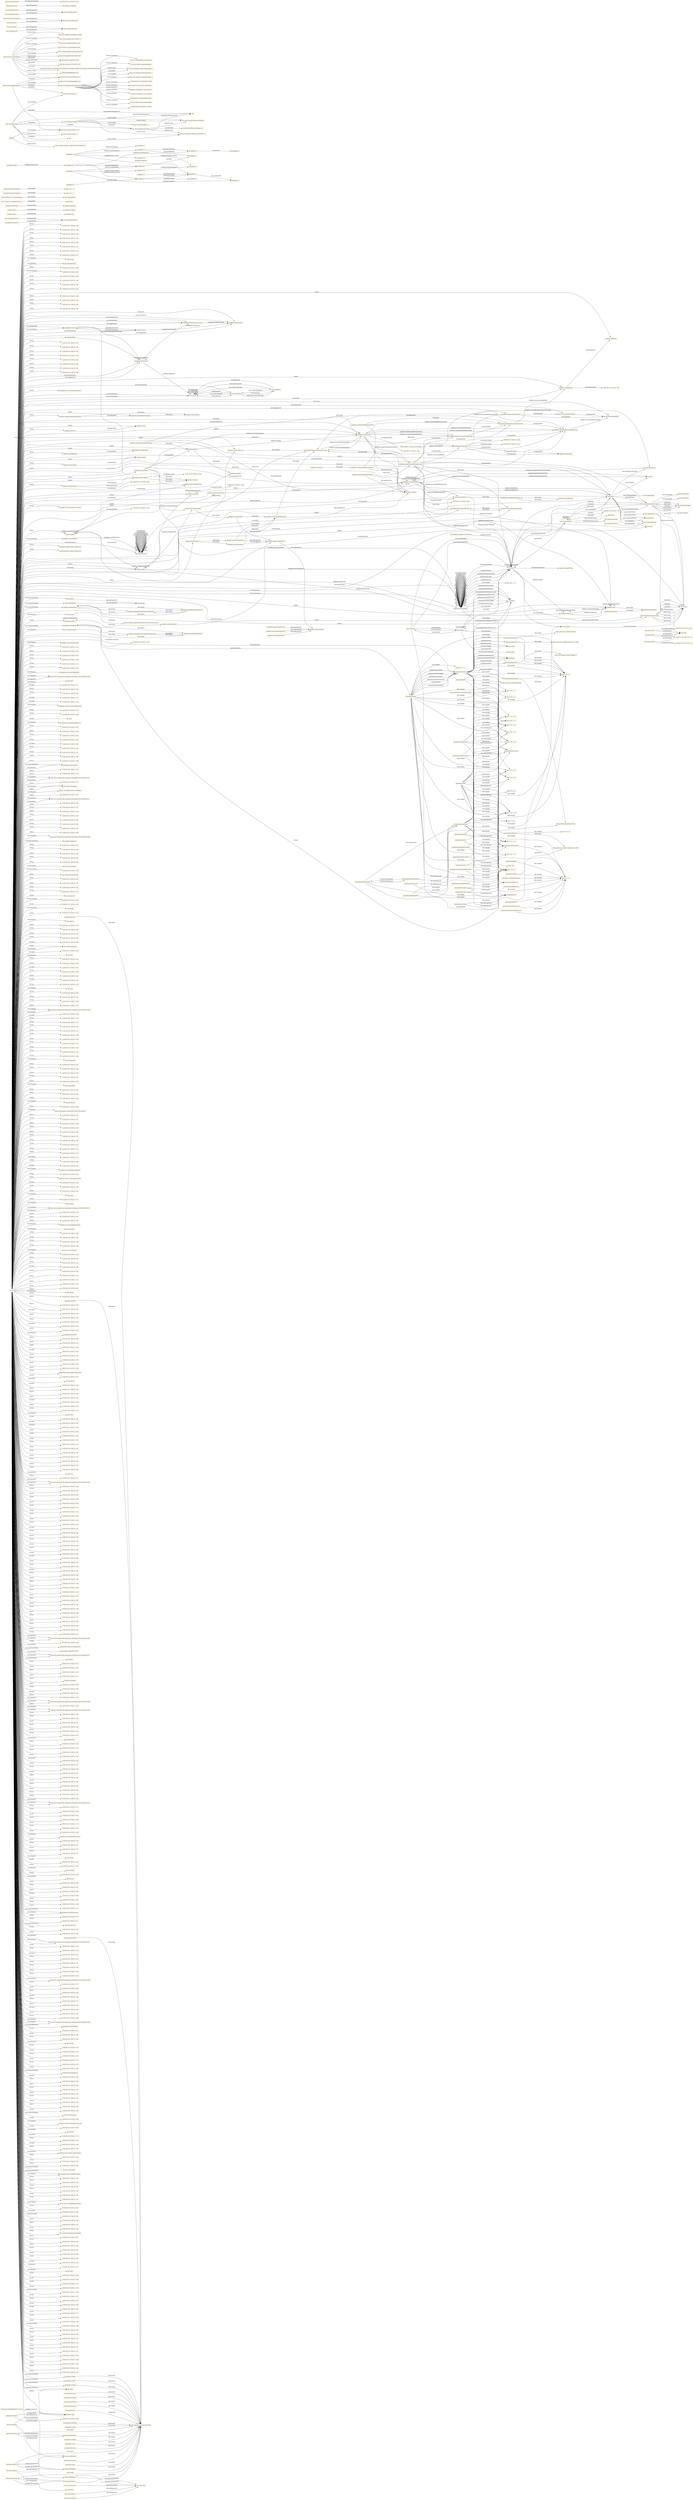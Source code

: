 digraph ar2dtool_diagram { 
rankdir=LR;
size="1501"
node [shape = rectangle, color="orange"]; "propaphen:Presence" "-554f22f0:18c173b075a:-7fe6" "-554f22f0:18c173b075a:-7fde" "-554f22f0:18c173b075a:-7ff8" "-554f22f0:18c173b075a:-7ff6" "propaphen:Phenomenon" "propaphen:PhenomenonOccurrence" "propaphen:Observation" "-554f22f0:18c173b075a:-7fe4" "-554f22f0:18c173b075a:-7fda" "-554f22f0:18c173b075a:-7fee" "-554f22f0:18c173b075a:-7fe8" "-554f22f0:18c173b075a:-7fdc" "-554f22f0:18c173b075a:-7ffa" "-554f22f0:18c173b075a:-7fec" "-554f22f0:18c173b075a:-7ff0" "seas:OutgoingEvaluation" "seas:IncomingEvaluation" "seas:ConnectionPoint" "seas:Connection" "seas:System" "gufo@en:Aspect" "4cfa0afe9079114073656bf33d8dc4bf" "gufo@en:IntrinsicAspect" "gufo@en:EndurantType" "gufo@en:Relator" "gufo@en:NonSortal" "gufo@en:FixedCollection" "gufo@en:ComparativeRelationshipType" "time:Instant" "gufo@en:MaterialRelationshipType" "gufo@en:Type" "gufo@en:Object" "gufo@en:Sortal" "gufo@en:Phase" "gufo@en:RigidType" "gufo@en:SubKind" "gufo@en:Quality" "gufo@en:AntiRigidType" "a35495ad119a2fb828fd626b7410a796" "gufo@en:ConcreteIndividualType" "gufo@en:NonRigidType" "gufo@en:SemiRigidType" "gufo@en:AbstractIndividual" "gufo@en:Individual" "gufo@en:TemporaryConstitutionSituation" "gufo@en:Quantity" "gufo@en:Endurant" "gufo@en:SituationType" "gufo@en:TemporaryRelationshipSituation" "gufo@en:PhaseMixin" "gufo@en:QualityValue" "gufo@en:IntrinsicMode" "gufo@en:QualityValueAttributionSituation" "gufo@en:FunctionalComplex" "gufo@en:Situation" "gufo@en:Kind" "gufo@en:RelationshipType" "gufo@en:ExtrinsicAspect" "gufo@en:AbstractIndividualType" "009a41af3bd17c91dccf1641d2c4ba86" "gufo@en:ExtrinsicMode" "gufo@en:Role" "gufo@en:VariableCollection" "59a5a8fc37d74b5a47fb043c792e22ed" "gufo@en:Collection" "gufo@en:ConcreteIndividual" "gufo@en:TemporaryParthoodSituation" "gufo@en:Event" "9d359f3c6c3d6f4b7588c1a2a9e051ea" "733e7faf983c504a9869715529013cd0" "gufo@en:Participation" "gufo@en:TemporaryInstantiationSituation" "gufo@en:RoleMixin" "gufo@en:EventType" "a1b8465da499a22a439e9315dd873e9c" "time:TimeZone" "time:GeneralDateTimeDescription" "time:DateTimeInterval" "time:TRS" "time:TemporalDuration" "time:Duration" "time:GeneralDurationDescription" "time:ProperInterval" "time:TimePosition" "time:TemporalPosition" "time:Interval" "time:TemporalEntity" "time:MonthOfYear" "a05e3f3510ba15e27e2e43f5fe03da16" "7807f7278c5023c2cb8996b27b97ecc7" "time:TemporalUnit" "time:DayOfWeek" "geosparql:SpatialObject" "geosparql:GeometryCollection" "geosparql:Geometry" "geosparql:FeatureCollection" "geosparql:Feature" "seas:Evaluation" "seas:Property" "seas:FeatureOfInterest" ; /*classes style*/
	"geosparql:sfDisjoint" -> "http://dbpedia.org/resource/DE-9IM" [ label = "rdfs:seeAlso" ];
	"geosparql:sfDisjoint" -> "geosparql:ehDisjoint" [ label = "owl:equivalentProperty" ];
	"gufo@en:standsInQualifiedConstitution" -> "gufo@en:TemporaryConstitutionSituation" [ label = "rdfs:seeAlso" ];
	"gufo@en:standsInQualifiedConstitution" -> "gufo@en:standsIn" [ label = "rdfs:subPropertyOf" ];
	"gufo@en:QualityValue" -> "gufo@en:hasReifiedQualityValue" [ label = "rdfs:seeAlso" ];
	"propaphen:t3" -> "propaphen:t1" [ label = "time:after" ];
	"geosparql:asKML" -> "spec11:B.1.2.4" [ label = "skos:example" ];
	"geosparql:asKML" -> "geosparql:hasSerialization" [ label = "rdfs:subPropertyOf" ];
	"geosparql:asKML" -> "https://www.ogc.org/standards/kml" [ label = "rdfs:seeAlso" ];
	"http://www.w3.org/2006/time" -> "http://orcid.org/0000-0002-3884-3420" [ label = "dcterms:creator" ];
	"http://www.w3.org/2006/time" -> "http://www.w3.org/TR/owl-time" [ label = "rdfs:seeAlso" ];
	"http://www.w3.org/2006/time" -> "http://dx.doi.org/10.3233/SW-150187" [ label = "rdfs:seeAlso" ];
	"http://www.w3.org/2006/time" -> "http://www.semantic-web-journal.net/content/time-ontology-extended-non-gregorian-calendar-applications" [ label = "rdfs:seeAlso" ];
	"http://www.w3.org/2006/time" -> "http://www.w3.org/TR/owl-time" [ label = "dcterms:isVersionOf" ];
	"http://www.w3.org/2006/time" -> "http://www.w3.org/2006/time#2016" [ label = "owl:versionIRI" ];
	"http://www.w3.org/2006/time" -> "mailto:panfeng66@gmail.com" [ label = "dcterms:creator" ];
	"http://www.w3.org/2006/time" -> "https://en.wikipedia.org/wiki/Jerry_Hobbs" [ label = "dcterms:creator" ];
	"http://www.w3.org/2006/time" -> "https://orcid.org/0000-0001-8269-8171" [ label = "dcterms:contributor" ];
	"http://www.w3.org/2006/time" -> "mailto:chris.little@metoffice.gov.uk" [ label = "dcterms:contributor" ];
	"http://www.w3.org/2006/time" -> "http://www.w3.org/2006/time#2006" [ label = "owl:priorVersion" ];
	"http://www.w3.org/2006/time" -> "https://creativecommons.org/licenses/by/4.0/" [ label = "dcterms:license" ];
	"time:generalDay" -> "-554f22f0:18c173b075a:-7e74" [ label = "owl:withRestrictions" ];
	"time:generalDay" -> "xsd:string" [ label = "owl:onDatatype" ];
	"time:intervalBefore" -> "time:intervalDisjoint" [ label = "rdfs:subPropertyOf" ];
	"time:intervalBefore" -> "time:before" [ label = "rdfs:subPropertyOf" ];
	"geosparql:hasSpatialResolution" -> "spec11:B.1.2.2" [ label = "skos:example" ];
	"time:inDateTime" -> "time:inTemporalPosition" [ label = "rdfs:subPropertyOf" ];
	"geosparql:asGeoJSON" -> "spec11:B.1.2.4" [ label = "skos:example" ];
	"geosparql:asGeoJSON" -> "geosparql:hasSerialization" [ label = "rdfs:subPropertyOf" ];
	"geosparql:asGeoJSON" -> "https://tools.ietf.org/html/rfc7946" [ label = "rdfs:seeAlso" ];
	"time:intervalFinishes" -> "time:intervalIn" [ label = "rdfs:subPropertyOf" ];
	"geosparql:defaultGeometry" -> "spec11:B.2.1" [ label = "skos:example" ];
	"geosparql:defaultGeometry" -> "geosparql:hasGeometry" [ label = "rdfs:subPropertyOf" ];
	"geosparql:defaultGeometry" -> "spec11:B.1.2.2" [ label = "skos:example" ];
	"geosparql:defaultGeometry" -> "geosparql:hasDefaultGeometry" [ label = "owl:equivalentProperty" ];
	"gufo@en:standsInQualifiedInstantiation" -> "gufo@en:TemporaryInstantiationSituation" [ label = "rdfs:seeAlso" ];
	"gufo@en:standsInQualifiedInstantiation" -> "gufo@en:standsIn" [ label = "rdfs:subPropertyOf" ];
	"geosparql:dggsLiteral" -> "http://www.opengis.net/doc/AS/dggs/2.0" [ label = "rdfs:seeAlso" ];
	"geosparql:dggsLiteral" -> "spec11:B.1.2.4" [ label = "skos:example" ];
	"geosparql:hasMetricPerimeterLength" -> "geosparql:hasMetricSize" [ label = "rdfs:subPropertyOf" ];
	"geosparql:hasMetricPerimeterLength" -> "spec11:B.1.1.1.2" [ label = "skos:example" ];
	"geosparql:hasMetricVolume" -> "spec11:B.1.2.2" [ label = "skos:example" ];
	"geosparql:hasMetricVolume" -> "geosparql:hasMetricSize" [ label = "rdfs:subPropertyOf" ];
	"geosparql:hasMetricVolume" -> "spec11:B.1.1.2.9" [ label = "skos:example" ];
	"time:hasEnd" -> "time:hasTime" [ label = "rdfs:subPropertyOf" ];
	"geosparql:hasMetricSpatialAccuracy" -> "spec11:B.1.2.3" [ label = "skos:example" ];
	"geosparql:SpatialObject" -> "spec11:B.1.1.1.1" [ label = "skos:example" ];
	"geosparql:SpatialObject" -> "spec11:B.1.1.1.2" [ label = "skos:example" ];
	"geosparql:sfCrosses" -> "http://dbpedia.org/resource/DE-9IM" [ label = "rdfs:seeAlso" ];
	"time:hasDurationDescription" -> "time:hasTemporalDuration" [ label = "rdfs:subPropertyOf" ];
	"geosparql:asDGGS" -> "spec11:B.1.2.4" [ label = "skos:example" ];
	"geosparql:asDGGS" -> "geosparql:hasSerialization" [ label = "rdfs:subPropertyOf" ];
	"seas:Evaluation" -> "seas:Property" [ label = "owl:disjointWith" ];
	"seas:Evaluation" -> "seas:FeatureOfInterest" [ label = "owl:disjointWith" ];
	"gufo@en:TemporaryInstantiationSituation" -> "gufo@en:TemporaryRelationshipSituation" [ label = "owl:disjointWith" ];
	"gufo@en:TemporaryInstantiationSituation" -> "gufo@en:TemporaryParthoodSituation" [ label = "owl:disjointWith" ];
	"geosparql:rcc8tpp" -> "http://dbpedia.org/resource/DE-9IM" [ label = "rdfs:seeAlso" ];
	"http://www.opengis.net/ont/geosparql" -> "37d090281d2b17dce5d933d6cab7fedd" [ label = "dcterms:contributor" ];
	"http://www.opengis.net/ont/geosparql" -> "b5436df1ea73ea237f42aa75d9878dca" [ label = "dcterms:contributor" ];
	"http://www.opengis.net/ont/geosparql" -> "df66f67e78096e6b042228044cfdb7b3" [ label = "dcterms:contributor" ];
	"http://www.opengis.net/ont/geosparql" -> "http://www.opengis.net/doc/IS/geosparql/1.1" [ label = "rdfs:seeAlso" ];
	"http://www.opengis.net/ont/geosparql" -> "e01d83db7a694681f49c132dd2d8db6a" [ label = "dcterms:contributor" ];
	"http://www.opengis.net/ont/geosparql" -> "f4399150a3b21e59e9aeb86f210bdf2f" [ label = "dcterms:publisher" ];
	"http://www.opengis.net/ont/geosparql" -> "91997d1ce8f8621b5e25b5950a0900b3" [ label = "dcterms:contributor" ];
	"http://www.opengis.net/ont/geosparql" -> "33a086d5490e43c0b239d3c7cf02864a" [ label = "dcterms:contributor" ];
	"http://www.opengis.net/ont/geosparql" -> "d78475e7249f94b66991f9328f8b91d6" [ label = "dcterms:contributor" ];
	"http://www.opengis.net/ont/geosparql" -> "179255b32338624c8e6ae08f9a6fd0c2" [ label = "dcterms:contributor" ];
	"http://www.opengis.net/ont/geosparql" -> "http://www.opengis.net/ont/geosparql/1.1" [ label = "owl:versionIRI" ];
	"http://www.opengis.net/ont/geosparql" -> "http://www.opengis.net/ont/geosparql/1.0" [ label = "dcterms:replaces" ];
	"http://www.opengis.net/ont/geosparql" -> "http://www.opengis.net/doc/IS/geosparql/1.1" [ label = "dcterms:source" ];
	"time:intervalIn" -> "time:intervalEquals" [ label = "owl:propertyDisjointWith" ];
	"time:inTimePosition" -> "time:inTemporalPosition" [ label = "rdfs:subPropertyOf" ];
	"geosparql:sfOverlaps" -> "http://dbpedia.org/resource/DE-9IM" [ label = "rdfs:seeAlso" ];
	"geosparql:ehDisjoint" -> "http://dbpedia.org/resource/DE-9IM" [ label = "rdfs:seeAlso" ];
	"geosparql:ehDisjoint" -> "geosparql:sfDisjoint" [ label = "owl:equivalentProperty" ];
	"geosparql:hasMetricLength" -> "spec11:B.1.2.2" [ label = "skos:example" ];
	"geosparql:hasMetricLength" -> "geosparql:hasMetricSize" [ label = "rdfs:subPropertyOf" ];
	"seas:EvaluationOntology" -> "seas:FeatureOfInterestOntology" [ label = "owl:imports" ];
	"seas:EvaluationOntology" -> "http://www.maxime-lefrancois.info/me#" [ label = "dcterms:creator" ];
	"seas:EvaluationOntology" -> "https://www.apache.org/licenses/LICENSE-2.0" [ label = "dcterms:license" ];
	"seas:EvaluationOntology" -> "seas:" [ label = "vann:preferredNamespaceUri" ];
	"seas:EvaluationOntology" -> "seas:EvaluationOntology-1.0" [ label = "owl:versionIRI" ];
	"propaphen:PO2" -> "propaphen:P1" [ label = "propaphen:fromPhenomenon" ];
	"gufo@en:hasReifiedQualityValue" -> "gufo@en:hasQualityValue" [ label = "rdfs:seeAlso" ];
	"seas:Connection" -> "seas:System" [ label = "owl:disjointWith" ];
	"gufo@en:QualityValueAttributionSituation" -> "gufo@en:TemporaryRelationshipSituation" [ label = "owl:disjointWith" ];
	"gufo@en:QualityValueAttributionSituation" -> "gufo@en:TemporaryInstantiationSituation" [ label = "owl:disjointWith" ];
	"gufo@en:QualityValueAttributionSituation" -> "gufo@en:TemporaryParthoodSituation" [ label = "owl:disjointWith" ];
	"gufo@en:QualityValueAttributionSituation" -> "gufo@en:concernsQualityValue" [ label = "rdfs:seeAlso" ];
	"gufo@en:QualityValueAttributionSituation" -> "gufo@en:concernsReifiedQualityValue" [ label = "rdfs:seeAlso" ];
	"gufo@en:QualityValueAttributionSituation" -> "gufo@en:TemporaryConstitutionSituation" [ label = "owl:disjointWith" ];
	"seas:hasSpatialContext" -> "seas:hasValidityContext" [ label = "rdfs:subPropertyOf" ];
	"geosparql:ehOverlap" -> "http://dbpedia.org/resource/DE-9IM" [ label = "rdfs:seeAlso" ];
	"geosparql:sfIntersects" -> "http://dbpedia.org/resource/DE-9IM" [ label = "rdfs:seeAlso" ];
	"gufo@en:isSubQuantityOf" -> "gufo@en:isObjectProperPartOf" [ label = "rdfs:subPropertyOf" ];
	"geosparql:hasPerimeterLength" -> "spec11:B.1.1.1.2" [ label = "skos:example" ];
	"geosparql:hasPerimeterLength" -> "geosparql:hasSize" [ label = "rdfs:subPropertyOf" ];
	"gufo@en:IntrinsicAspect" -> "gufo@en:inheresIn" [ label = "rdfs:seeAlso" ];
	"gufo@en:IntrinsicAspect" -> "-554f22f0:18c173b075a:-7e84" [ label = "owl:disjointUnionOf" ];
	"geosparql:hasBoundingBox" -> "spec11:B.1.2.2" [ label = "skos:example" ];
	"geosparql:hasBoundingBox" -> "geosparql:hasGeometry" [ label = "rdfs:subPropertyOf" ];
	"geosparql:sfEquals" -> "http://dbpedia.org/resource/DE-9IM" [ label = "rdfs:seeAlso" ];
	"geosparql:sfEquals" -> "geosparql:ehEquals" [ label = "owl:equivalentProperty" ];
	"gufo@en:hasBeginPointInXSDDateTimeStamp" -> "gufo@en:hasBeginPointInXSDDate" [ label = "rdfs:seeAlso" ];
	"gufo@en:hasBeginPointInXSDDateTimeStamp" -> "gufo@en:hasBeginPoint" [ label = "rdfs:seeAlso" ];
	"time:generalYear" -> "-554f22f0:18c173b075a:-7e72" [ label = "owl:withRestrictions" ];
	"time:generalYear" -> "xsd:string" [ label = "owl:onDatatype" ];
	"seas:SystemOntology" -> "http://www.maxime-lefrancois.info/me#" [ label = "dcterms:creator" ];
	"seas:SystemOntology" -> "seas:" [ label = "vann:preferredNamespaceUri" ];
	"seas:SystemOntology" -> "https://www.apache.org/licenses/LICENSE-2.0" [ label = "dcterms:license" ];
	"seas:SystemOntology" -> "seas:SystemOntology-1.0" [ label = "owl:priorVersion" ];
	"seas:SystemOntology" -> "seas:SystemOntology-1.1" [ label = "owl:versionIRI" ];
	"seas:SystemOntology" -> "seas:EvaluationOntology" [ label = "owl:imports" ];
	"seas:SystemOntology" -> "seas:FeatureOfInterestOntology" [ label = "owl:imports" ];
	"seas:SystemOntology" -> "pep:" [ label = "owl:imports" ];
	"gufo@en:constitutes" -> "gufo@en:standsInQualifiedConstitution" [ label = "rdfs:seeAlso" ];
	"geosparql:rcc8ec" -> "http://dbpedia.org/resource/DE-9IM" [ label = "rdfs:seeAlso" ];
	"time:intervalStarts" -> "time:intervalIn" [ label = "rdfs:subPropertyOf" ];
	"gufo@en:Relator" -> "gufo@en:mediates" [ label = "rdfs:seeAlso" ];
	"gufo@en:EventType" -> "gufo@en:SituationType" [ label = "owl:disjointWith" ];
	"gufo@en:Quantity" -> "gufo@en:isSubQuantityOf" [ label = "rdfs:seeAlso" ];
	"gufo@en:TemporaryConstitutionSituation" -> "gufo@en:TemporaryRelationshipSituation" [ label = "owl:disjointWith" ];
	"gufo@en:TemporaryConstitutionSituation" -> "gufo@en:TemporaryInstantiationSituation" [ label = "owl:disjointWith" ];
	"time:intervalDuring" -> "time:intervalIn" [ label = "rdfs:subPropertyOf" ];
	"geosparql:wktLiteral" -> "spec11:B.2.2.2" [ label = "skos:example" ];
	"geosparql:wktLiteral" -> "https://portal.ogc.org/files/?artifact_id=25355" [ label = "rdfs:seeAlso" ];
	"time:ProperInterval" -> "time:Instant" [ label = "owl:disjointWith" ];
	"time:seconds" -> "http://www.bipm.org/en/publications/si-brochure/second.html" [ label = "rdfs:seeAlso" ];
	"geosparql:isEmpty" -> "spec11:B.1.2.3" [ label = "skos:example" ];
	"geosparql:ehCoveredBy" -> "http://dbpedia.org/resource/DE-9IM" [ label = "rdfs:seeAlso" ];
	"gufo@en:partitions" -> "gufo@en:categorizes" [ label = "rdfs:subPropertyOf" ];
	"geosparql:rcc8tppi" -> "http://dbpedia.org/resource/DE-9IM" [ label = "rdfs:seeAlso" ];
	"gufo@en:hasEndPoint" -> "gufo@en:hasEndPointInXSDDateTimeStamp" [ label = "rdfs:seeAlso" ];
	"gufo@en:hasEndPoint" -> "gufo@en:hasEndPointInXSDDate" [ label = "rdfs:seeAlso" ];
	"gufo@en:NonSortal" -> "gufo@en:Sortal" [ label = "owl:disjointWith" ];
	"gufo@en:concernsReifiedQualityValue" -> "gufo@en:concernsQualityValue" [ label = "rdfs:comment" ];
	"gufo@en:Phase" -> "gufo@en:Role" [ label = "owl:disjointWith" ];
	"gufo@en:ComparativeRelationshipType" -> "gufo@en:isDerivedFrom" [ label = "rdfs:seeAlso" ];
	"gufo@en:ComparativeRelationshipType" -> "gufo@en:MaterialRelationshipType" [ label = "owl:disjointWith" ];
	"propaphen:Mickel" -> "propaphen:pr1" [ label = "propaphen:hasPresence" ];
	"gufo@en:isSituationProperPartOf" -> "gufo@en:isProperPartOf" [ label = "rdfs:subPropertyOf" ];
	"gufo@en:hasEndPointInXSDDateTimeStamp" -> "gufo@en:hasEndPointInXSDDate" [ label = "rdfs:seeAlso" ];
	"gufo@en:hasEndPointInXSDDateTimeStamp" -> "gufo@en:hasEndPoint" [ label = "rdfs:seeAlso" ];
	"propaphen:O1" -> "propaphen:PO1" [ label = "propaphen:observationOf" ];
	"propaphen:O1" -> "propaphen:ti1" [ label = "propaphen:hasTimeInterval" ];
	"propaphen:O1" -> "propaphen:s1" [ label = "propaphen:happensIn" ];
	"propaphen:O1" -> "propaphen:t2" [ label = "gufo@en:hasEndPoint" ];
	"seas:ConnectionPoint" -> "seas:Connection" [ label = "owl:disjointWith" ];
	"seas:ConnectionPoint" -> "seas:System" [ label = "owl:disjointWith" ];
	"gufo@en:FunctionalComplex" -> "gufo@en:TemporaryParthoodSituation" [ label = "rdfs:seeAlso" ];
	"gufo@en:FunctionalComplex" -> "gufo@en:isComponentOf" [ label = "rdfs:comment" ];
	"gufo@en:isSubCollectionOf" -> "gufo@en:standsInQualifiedParthood" [ label = "rdfs:seeAlso" ];
	"gufo@en:isSubCollectionOf" -> "gufo@en:isObjectProperPartOf" [ label = "rdfs:subPropertyOf" ];
	"time:generalMonth" -> "-554f22f0:18c173b075a:-7e73" [ label = "owl:withRestrictions" ];
	"time:generalMonth" -> "xsd:string" [ label = "owl:onDatatype" ];
	"geosparql:sfTouches" -> "http://dbpedia.org/resource/DE-9IM" [ label = "rdfs:seeAlso" ];
	"geosparql:sfTouches" -> "geosparql:ehMeet" [ label = "owl:equivalentProperty" ];
	"time:intervalEquals" -> "time:intervalIn" [ label = "owl:propertyDisjointWith" ];
	"geosparql:rcc8ntppi" -> "http://dbpedia.org/resource/DE-9IM" [ label = "rdfs:seeAlso" ];
	"geosparql:hasVolume" -> "spec11:B.1.2.2" [ label = "skos:example" ];
	"geosparql:hasVolume" -> "geosparql:hasSize" [ label = "rdfs:subPropertyOf" ];
	"gufo@en:standsInQualifiedAttribution" -> "gufo@en:QualityValueAttributionSituation" [ label = "rdfs:seeAlso" ];
	"gufo@en:standsInQualifiedAttribution" -> "gufo@en:standsIn" [ label = "rdfs:subPropertyOf" ];
	"gufo@en:isComponentOf" -> "gufo@en:standsInQualifiedParthood" [ label = "rdfs:seeAlso" ];
	"gufo@en:isComponentOf" -> "gufo@en:isObjectProperPartOf" [ label = "rdfs:subPropertyOf" ];
	"gufo@en:Endurant" -> "-554f22f0:18c173b075a:-7e8e" [ label = "owl:disjointUnionOf" ];
	"seas:connectedThrough" -> "-554f22f0:18c173b075a:-7ea1" [ label = "owl:propertyChainAxiom" ];
	"propaphen:s1" -> "propaphen:s3" [ label = "seas:connectedTo" ];
	"gufo@en:Collection" -> "-554f22f0:18c173b075a:-7e93" [ label = "owl:disjointUnionOf" ];
	"geosparql:hasCentroid" -> "geosparql:hasGeometry" [ label = "rdfs:subPropertyOf" ];
	"geosparql:hasCentroid" -> "spec11:B.1.2.2" [ label = "skos:example" ];
	"gufo@en:Event" -> "gufo@en:participatedIn" [ label = "rdfs:seeAlso" ];
	"gufo@en:Aspect" -> "-554f22f0:18c173b075a:-7e95" [ label = "owl:disjointUnionOf" ];
	"gufo@en:Aspect" -> "gufo@en:Object" [ label = "owl:disjointWith" ];
	"seas:hasTemporalContext" -> "seas:hasValidityContext" [ label = "rdfs:subPropertyOf" ];
	"geosparql:coordinateDimension" -> "spec11:B.1.2.3" [ label = "skos:example" ];
	"geosparql:hasGeometry" -> "spec11:B.1.1.2.3" [ label = "skos:example" ];
	"geosparql:hasGeometry" -> "spec11:B.1.1.2.6" [ label = "skos:example" ];
	"geosparql:hasGeometry" -> "spec11:B.1.2.3" [ label = "skos:example" ];
	"geosparql:hasGeometry" -> "spec11:B.1.2.4" [ label = "skos:example" ];
	"geosparql:hasGeometry" -> "spec11:B.1.1.3.2" [ label = "skos:example" ];
	"geosparql:hasGeometry" -> "spec11:B.1.2.2" [ label = "skos:example" ];
	"geosparql:hasGeometry" -> "spec11:B.1.1.2.4" [ label = "skos:example" ];
	"geosparql:hasGeometry" -> "spec11:B.1.1.2.5" [ label = "skos:example" ];
	"geosparql:hasGeometry" -> "spec11:B.1.1.2.8" [ label = "skos:example" ];
	"geosparql:hasGeometry" -> "spec11:B.2" [ label = "skos:example" ];
	"geosparql:hasGeometry" -> "spec11:B.1.1.2.2" [ label = "skos:example" ];
	"geosparql:hasGeometry" -> "spec11:B.1.1.3.3" [ label = "skos:example" ];
	"seas:FeatureOfInterestOntology" -> "http://www.maxime-lefrancois.info/me#" [ label = "dcterms:creator" ];
	"seas:FeatureOfInterestOntology" -> "seas:FeatureOfInterestOntology-1.0" [ label = "owl:versionIRI" ];
	"seas:FeatureOfInterestOntology" -> "seas:" [ label = "vann:preferredNamespaceUri" ];
	"seas:FeatureOfInterestOntology" -> "https://www.apache.org/licenses/LICENSE-2.0" [ label = "dcterms:license" ];
	"geosparql:spatialDimension" -> "spec11:B.1.2.3" [ label = "skos:example" ];
	"geosparql:rcc8dc" -> "http://dbpedia.org/resource/DE-9IM" [ label = "rdfs:seeAlso" ];
	"gufo@en:EndurantType" -> "-554f22f0:18c173b075a:-7e8a" [ label = "owl:disjointUnionOf" ];
	"gufo@en:EndurantType" -> "-554f22f0:18c173b075a:-7e8c" [ label = "owl:disjointUnionOf" ];
	"gufo@en:EndurantType" -> "gufo@en:SituationType" [ label = "owl:disjointWith" ];
	"gufo@en:EndurantType" -> "gufo@en:EventType" [ label = "owl:disjointWith" ];
	"gufo@en:AbstractIndividualType" -> "gufo@en:RelationshipType" [ label = "owl:disjointWith" ];
	"gufo@en:AbstractIndividualType" -> "gufo@en:ConcreteIndividualType" [ label = "owl:disjointWith" ];
	"gufo@en:Individual" -> "-554f22f0:18c173b075a:-7e86" [ label = "owl:disjointUnionOf" ];
	"gufo@en:Individual" -> "gufo@en:Type" [ label = "owl:disjointWith" ];
	"gufo@en:isObjectProperPartOf" -> "gufo@en:isProperPartOf" [ label = "rdfs:subPropertyOf" ];
	"seas:BalanceEvaluation" -> "seas:IncomingEvaluation" [ label = "owl:disjointWith" ];
	"geosparql:hasArea" -> "spec11:B.1.2.2" [ label = "skos:example" ];
	"geosparql:hasArea" -> "geosparql:hasSize" [ label = "rdfs:subPropertyOf" ];
	"geosparql:hasArea" -> "spec11:B.1.1.2.4" [ label = "skos:example" ];
	"gufo@en:" -> "http://purl.org/nemo/gufo#/1.0.0" [ label = "owl:versionIRI" ];
	"gufo@en:" -> "https://creativecommons.org/licenses/by/4.0/legalcode" [ label = "dcterms:license" ];
	"gufo@en:NonRigidType" -> "-554f22f0:18c173b075a:-7e82" [ label = "owl:disjointUnionOf" ];
	"gufo@en:NonRigidType" -> "gufo@en:RigidType" [ label = "owl:disjointWith" ];
	"geosparql:hasLength" -> "spec11:B.1.2.2" [ label = "skos:example" ];
	"geosparql:hasLength" -> "geosparql:hasSize" [ label = "rdfs:subPropertyOf" ];
	"geosparql:hasLength" -> "spec11:B.1.1.2.7" [ label = "skos:example" ];
	"geosparql:hasMetricSpatialResolution" -> "spec11:B.1.2.2" [ label = "skos:example" ];
	"geosparql:hasMetricSpatialResolution" -> "spec11:B.1.1.2.6" [ label = "skos:example" ];
	"gufo@en:isCollectionMemberOf" -> "gufo@en:standsInQualifiedParthood" [ label = "rdfs:seeAlso" ];
	"gufo@en:isCollectionMemberOf" -> "gufo@en:isObjectProperPartOf" [ label = "rdfs:subPropertyOf" ];
	"propaphen:ti1" -> "propaphen:ti2" [ label = "time:intervalContains" ];
	"propaphen:ti1" -> "propaphen:t1" [ label = "time:hasBeginning" ];
	"time:hasDuration" -> "time:hasTemporalDuration" [ label = "rdfs:subPropertyOf" ];
	"gufo@en:MaterialRelationshipType" -> "gufo@en:isDerivedFrom" [ label = "rdfs:seeAlso" ];
	"gufo@en:AbstractIndividual" -> "gufo@en:ConcreteIndividual" [ label = "owl:disjointWith" ];
	"gufo@en:isEventProperPartOf" -> "gufo@en:isProperPartOf" [ label = "rdfs:subPropertyOf" ];
	"gufo@en:TemporaryParthoodSituation" -> "gufo@en:TemporaryRelationshipSituation" [ label = "owl:disjointWith" ];
	"geosparql:hasMetricArea" -> "spec11:B.1.1.2.3" [ label = "skos:example" ];
	"geosparql:hasMetricArea" -> "geosparql:hasMetricSize" [ label = "rdfs:subPropertyOf" ];
	"geosparql:hasMetricArea" -> "spec11:B.1.1.2.9" [ label = "skos:example" ];
	"geosparql:hasMetricArea" -> "spec11:B.1.2.2" [ label = "skos:example" ];
	"geosparql:hasMetricArea" -> "spec11:B.1.1.3.3" [ label = "skos:example" ];
	"gufo@en:standsInQualifiedParthood" -> "gufo@en:TemporaryParthoodSituation" [ label = "rdfs:seeAlso" ];
	"gufo@en:standsInQualifiedParthood" -> "gufo@en:standsIn" [ label = "rdfs:subPropertyOf" ];
	"time:hasBeginning" -> "time:hasTime" [ label = "rdfs:subPropertyOf" ];
	"gufo@en:concernsQualityValue" -> "gufo@en:concernsReifiedQualityValue" [ label = "rdfs:seeAlso" ];
	"geosparql:ehMeet" -> "http://dbpedia.org/resource/DE-9IM" [ label = "rdfs:seeAlso" ];
	"geosparql:ehMeet" -> "geosparql:sfTouches" [ label = "owl:equivalentProperty" ];
	"gufo@en:Participation" -> "gufo@en:participatedIn" [ label = "rdfs:seeAlso" ];
	"geosparql:rcc8eq" -> "http://dbpedia.org/resource/DE-9IM" [ label = "rdfs:seeAlso" ];
	"gufo@en:hasEndPointInXSDDate" -> "gufo@en:hasEndPointInXSDDateTimeStamp" [ label = "rdfs:seeAlso" ];
	"gufo@en:hasEndPointInXSDDate" -> "gufo@en:hasEndPoint" [ label = "rdfs:seeAlso" ];
	"geosparql:ehInside" -> "http://dbpedia.org/resource/DE-9IM" [ label = "rdfs:seeAlso" ];
	"geosparql:dimension" -> "spec11:B.1.2.3" [ label = "skos:example" ];
	"gufo@en:hasQualityValue" -> "gufo@en:hasReifiedQualityValue" [ label = "rdfs:seeAlso" ];
	"geosparql:FeatureCollection" -> "spec11:B.1.1.6" [ label = "skos:example" ];
	"https://w3id.org/def/propaphen" -> "seas:SystemOntology-1.1" [ label = "owl:imports" ];
	"https://w3id.org/def/propaphen" -> "http://www.opengis.net/ont/geosparql" [ label = "owl:imports" ];
	"https://w3id.org/def/propaphen" -> "http://purl.org/nemo/gufo#/1.0.0" [ label = "owl:imports" ];
	"https://w3id.org/def/propaphen" -> "https://w3id.org/def/propaphen/1.0.0" [ label = "owl:versionIRI" ];
	"https://w3id.org/def/propaphen" -> "http://www.w3.org/2006/time#2016" [ label = "owl:imports" ];
	"gufo@en:ExtrinsicMode" -> "gufo@en:inheresIn" [ label = "rdfs:seeAlso" ];
	"gufo@en:ExtrinsicMode" -> "gufo@en:externallyDependsOn" [ label = "rdfs:seeAlso" ];
	"gufo@en:ExtrinsicMode" -> "gufo@en:Relator" [ label = "owl:disjointWith" ];
	"geosparql:sfContains" -> "http://dbpedia.org/resource/DE-9IM" [ label = "rdfs:seeAlso" ];
	"geosparql:asWKT" -> "spec11:B.1.1.2.3" [ label = "skos:example" ];
	"geosparql:asWKT" -> "spec11:B.1.2.2" [ label = "skos:example" ];
	"geosparql:asWKT" -> "geosparql:hasSerialization" [ label = "rdfs:subPropertyOf" ];
	"geosparql:asWKT" -> "spec11:B.1.1.2.2" [ label = "skos:example" ];
	"geosparql:asWKT" -> "spec11:B.1.1.3.3" [ label = "skos:example" ];
	"geosparql:asWKT" -> "spec11:B.1.1.2.8" [ label = "skos:example" ];
	"geosparql:asWKT" -> "spec11:B.1.1.2.5" [ label = "skos:example" ];
	"geosparql:asWKT" -> "spec11:B.1.1.2.4" [ label = "skos:example" ];
	"geosparql:asWKT" -> "spec11:B.1.1.3.2" [ label = "skos:example" ];
	"geosparql:asWKT" -> "spec11:B.1.1.3.1" [ label = "skos:example" ];
	"geosparql:asWKT" -> "spec11:B.1.1.2.6" [ label = "skos:example" ];
	"geosparql:asWKT" -> "spec11:B.2.2.4" [ label = "skos:example" ];
	"geosparql:asWKT" -> "spec11:B.2.1" [ label = "skos:example" ];
	"propaphen:f3" -> "propaphen:f1" [ label = "geosparql:rcc8eq" ];
	"geosparql:rcc8ntpp" -> "http://dbpedia.org/resource/DE-9IM" [ label = "rdfs:seeAlso" ];
	"propaphen:pr1" -> "propaphen:f1" [ label = "propaphen:spatialPresenceIn" ];
	"propaphen:pr1" -> "propaphen:ti2" [ label = "propaphen:hasTimeInterval" ];
	"propaphen:pr1" -> "propaphen:t3" [ label = "gufo@en:hasBeginPoint" ];
	"geosparql:rcc8po" -> "http://dbpedia.org/resource/DE-9IM" [ label = "rdfs:seeAlso" ];
	"geosparql:ehCovers" -> "http://dbpedia.org/resource/DE-9IM" [ label = "rdfs:seeAlso" ];
	"gufo@en:hasBeginPoint" -> "gufo@en:hasBeginPointInXSDDateTimeStamp" [ label = "rdfs:seeAlso" ];
	"gufo@en:hasBeginPoint" -> "gufo@en:hasBeginPointInXSDDate" [ label = "rdfs:seeAlso" ];
	"propaphen:O2" -> "propaphen:PO2" [ label = "propaphen:observationOf" ];
	"propaphen:O2" -> "propaphen:s3" [ label = "propaphen:happensIn" ];
	"propaphen:O2" -> "propaphen:t3" [ label = "gufo@en:hasBeginPoint" ];
	"geosparql:hasDefaultGeometry" -> "geosparql:defaultGeometry" [ label = "owl:equivalentProperty" ];
	"geosparql:hasDefaultGeometry" -> "geosparql:hasGeometry" [ label = "rdfs:subPropertyOf" ];
	"geosparql:hasSerialization" -> "spec11:B.1.2.3" [ label = "skos:example" ];
	"gufo@en:ConcreteIndividualType" -> "gufo@en:RelationshipType" [ label = "owl:disjointWith" ];
	"time:TemporalEntity" -> "-554f22f0:18c173b075a:-7e78" [ label = "owl:unionOf" ];
	"geosparql:geoJSONLiteral" -> "spec11:B.1.2.4" [ label = "skos:example" ];
	"geosparql:geoJSONLiteral" -> "https://tools.ietf.org/html/rfc7946" [ label = "rdfs:seeAlso" ];
	"gufo@en:Kind" -> "gufo@en:SubKind" [ label = "owl:disjointWith" ];
	"geosparql:sfWithin" -> "http://dbpedia.org/resource/DE-9IM" [ label = "rdfs:seeAlso" ];
	"seas:connectsSystem" -> "-554f22f0:18c173b075a:-7e9f" [ label = "owl:propertyChainAxiom" ];
	"geosparql:hasSpatialAccuracy" -> "spec11:B.1.2.3" [ label = "skos:example" ];
	"NULL" -> "gufo@en:concernsQualityType" [ label = "owl:onProperty" ];
	"NULL" -> "time:TemporalPosition" [ label = "rdf:first" ];
	"NULL" -> "-554f22f0:18c173b075a:-7ec6" [ label = "rdf:first" ];
	"NULL" -> "-554f22f0:18c173b075a:-7f1d" [ label = "rdf:first" ];
	"NULL" -> "geosparql:SpatialObject" [ label = "owl:allValuesFrom" ];
	"NULL" -> "-554f22f0:18c173b075a:-7faf" [ label = "rdf:rest" ];
	"NULL" -> "-554f22f0:18c173b075a:-7ef8" [ label = "rdf:first" ];
	"NULL" -> "-554f22f0:18c173b075a:-7e7c" [ label = "rdf:rest" ];
	"NULL" -> "-554f22f0:18c173b075a:-7f23" [ label = "rdf:first" ];
	"NULL" -> "gufo@en:concernsNonRigidType" [ label = "owl:onProperty" ];
	"NULL" -> "seas:connectsSystem" [ label = "owl:onProperty" ];
	"NULL" -> "gufo@en:ConcreteIndividual" [ label = "owl:onClass" ];
	"NULL" -> "http://www.semanticweb.org/alencga1/ontologies/2023/2/PhenOWL/OP2" [ label = "swrl:argument1" ];
	"NULL" -> "time:years" [ label = "owl:onProperty" ];
	"NULL" -> "-554f22f0:18c173b075a:-7ec7" [ label = "swrl:body" ];
	"NULL" -> "-554f22f0:18c173b075a:-7fa0" [ label = "rdf:first" ];
	"NULL" -> "-554f22f0:18c173b075a:-7f6a" [ label = "rdf:first" ];
	"NULL" -> "time:GeneralDurationDescription" [ label = "rdf:first" ];
	"NULL" -> "-554f22f0:18c173b075a:-7f17" [ label = "swrl:body" ];
	"NULL" -> "gufo@en:ComparativeRelationshipType" [ label = "rdf:first" ];
	"NULL" -> "-554f22f0:18c173b075a:-7ee4" [ label = "swrl:head" ];
	"NULL" -> "gufo@en:concernsConstitutedEndurant" [ label = "owl:onProperty" ];
	"NULL" -> "-554f22f0:18c173b075a:-7f70" [ label = "rdf:first" ];
	"NULL" -> "-554f22f0:18c173b075a:-7fb6" [ label = "rdf:first" ];
	"NULL" -> "rdf:nil" [ label = "rdf:rest" ];
	"NULL" -> "ff263dfbb4262e598e9f00398bd02cfa" [ label = "owl:onProperty" ];
	"NULL" -> "-554f22f0:18c173b075a:-7fec" [ label = "rdf:first" ];
	"NULL" -> "-554f22f0:18c173b075a:-7fd1" [ label = "rdf:rest" ];
	"NULL" -> "-554f22f0:18c173b075a:-7ea8" [ label = "rdf:first" ];
	"NULL" -> "gufo@en:Sortal" [ label = "rdf:first" ];
	"NULL" -> "-554f22f0:18c173b075a:-7f05" [ label = "rdf:rest" ];
	"NULL" -> "-554f22f0:18c173b075a:-7f62" [ label = "rdf:rest" ];
	"NULL" -> "-554f22f0:18c173b075a:-7fbc" [ label = "swrl:head" ];
	"NULL" -> "-554f22f0:18c173b075a:-7ede" [ label = "rdf:first" ];
	"NULL" -> "time:hasBeginning" [ label = "swrl:propertyPredicate" ];
	"NULL" -> "-554f22f0:18c173b075a:-7f5c" [ label = "rdf:rest" ];
	"NULL" -> "gufo@en:inheresIn" [ label = "owl:onProperty" ];
	"NULL" -> "-554f22f0:18c173b075a:-7f99" [ label = "rdf:first" ];
	"NULL" -> "gufo@en:RelationshipType" [ label = "owl:onClass" ];
	"NULL" -> "-554f22f0:18c173b075a:-7f26" [ label = "rdf:rest" ];
	"NULL" -> "propaphen:observationOf" [ label = "swrl:propertyPredicate" ];
	"NULL" -> "-554f22f0:18c173b075a:-7f2d" [ label = "rdf:first" ];
	"NULL" -> "-554f22f0:18c173b075a:-7f7d" [ label = "rdf:rest" ];
	"NULL" -> "http://www.semanticweb.org/alencga1/ontologies/2023/2/PhenOWL/S1" [ label = "swrl:argument1" ];
	"NULL" -> "-554f22f0:18c173b075a:-7fc2" [ label = "rdf:rest" ];
	"NULL" -> "seas:connectsSystemAt" [ label = "owl:onProperty" ];
	"NULL" -> "5b8ac47d476bfd558a791b113384d5a6" [ label = "owl:onProperty" ];
	"NULL" -> "http://www.semanticweb.org/alencga1/ontologies/2023/2/PhenOWL/S1" [ label = "swrl:argument2" ];
	"NULL" -> "-554f22f0:18c173b075a:-7f5f" [ label = "rdf:first" ];
	"NULL" -> "http://www.semanticweb.org/alencga1/ontologies/2023/2/PhenOWL/t1" [ label = "swrl:argument2" ];
	"NULL" -> "-554f22f0:18c173b075a:-7f0e" [ label = "rdf:first" ];
	"NULL" -> "-554f22f0:18c173b075a:-7f47" [ label = "rdf:rest" ];
	"NULL" -> "-554f22f0:18c173b075a:-7eed" [ label = "rdf:first" ];
	"NULL" -> "-554f22f0:18c173b075a:-7ee0" [ label = "rdf:first" ];
	"NULL" -> "-554f22f0:18c173b075a:-7f65" [ label = "rdf:first" ];
	"NULL" -> "-554f22f0:18c173b075a:-7fde" [ label = "rdf:first" ];
	"NULL" -> "-554f22f0:18c173b075a:-7fb0" [ label = "rdf:first" ];
	"NULL" -> "gufo@en:AntiRigidType" [ label = "rdf:first" ];
	"NULL" -> "seas:connectsSystemAt" [ label = "rdf:first" ];
	"NULL" -> "-554f22f0:18c173b075a:-7fe3" [ label = "rdf:rest" ];
	"NULL" -> "-554f22f0:18c173b075a:-7f06" [ label = "rdf:first" ];
	"NULL" -> "http://www.semanticweb.org/alencga1/ontologies/2023/2/PhenOWL/PR1" [ label = "swrl:argument1" ];
	"NULL" -> "propaphen:happensIn" [ label = "swrl:propertyPredicate" ];
	"NULL" -> "-554f22f0:18c173b075a:-7ea2" [ label = "rdf:first" ];
	"NULL" -> "4cfa0afe9079114073656bf33d8dc4bf" [ label = "rdf:first" ];
	"NULL" -> "-554f22f0:18c173b075a:-7f8d" [ label = "rdf:first" ];
	"NULL" -> "-554f22f0:18c173b075a:-7f80" [ label = "rdf:first" ];
	"NULL" -> "-554f22f0:18c173b075a:-7f3c" [ label = "rdf:first" ];
	"NULL" -> "time:intervalEquals" [ label = "swrl:propertyPredicate" ];
	"NULL" -> "-554f22f0:18c173b075a:-7fb3" [ label = "rdf:rest" ];
	"NULL" -> "time:numericPosition" [ label = "owl:onProperty" ];
	"NULL" -> "-554f22f0:18c173b075a:-7fdf" [ label = "owl:intersectionOf" ];
	"NULL" -> "seas:connectsSystemThrough" [ label = "rdf:first" ];
	"NULL" -> "-554f22f0:18c173b075a:-7f6e" [ label = "rdf:first" ];
	"NULL" -> "-554f22f0:18c173b075a:-7f61" [ label = "rdf:first" ];
	"NULL" -> "-554f22f0:18c173b075a:-7efc" [ label = "rdf:first" ];
	"NULL" -> "-554f22f0:18c173b075a:-7f74" [ label = "rdf:first" ];
	"NULL" -> "seas:connectsAt" [ label = "rdf:first" ];
	"NULL" -> "-554f22f0:18c173b075a:-7fe9" [ label = "owl:intersectionOf" ];
	"NULL" -> "gufo@en:hasEndPoint" [ label = "swrl:propertyPredicate" ];
	"NULL" -> "-554f22f0:18c173b075a:-7ef5" [ label = "rdf:rest" ];
	"NULL" -> "xsd:gMonth" [ label = "owl:allValuesFrom" ];
	"NULL" -> "-554f22f0:18c173b075a:-7eb1" [ label = "rdf:first" ];
	"NULL" -> "xsd:decimal" [ label = "owl:allValuesFrom" ];
	"NULL" -> "time:minutes" [ label = "owl:onProperty" ];
	"NULL" -> "gufo@en:Endurant" [ label = "owl:onClass" ];
	"NULL" -> "-554f22f0:18c173b075a:-7ee3" [ label = "rdf:first" ];
	"NULL" -> "-554f22f0:18c173b075a:-7ff5" [ label = "rdf:rest" ];
	"NULL" -> "-554f22f0:18c173b075a:-7ec5" [ label = "rdf:rest" ];
	"NULL" -> "-554f22f0:18c173b075a:-7f00" [ label = "rdf:first" ];
	"NULL" -> "-554f22f0:18c173b075a:-7f86" [ label = "swrl:head" ];
	"NULL" -> "seas:connectionPointOf" [ label = "owl:onProperty" ];
	"NULL" -> "-554f22f0:18c173b075a:-7ed7" [ label = "swrl:head" ];
	"NULL" -> "propaphen:observationOf" [ label = "owl:onProperty" ];
	"NULL" -> "gufo@en:concernsReifiedQualityValue" [ label = "owl:onProperty" ];
	"NULL" -> "time:ProperInterval" [ label = "swrl:classPredicate" ];
	"NULL" -> "-554f22f0:18c173b075a:-7fee" [ label = "rdf:first" ];
	"NULL" -> "time:day" [ label = "owl:onProperty" ];
	"NULL" -> "-554f22f0:18c173b075a:-7e92" [ label = "rdf:rest" ];
	"NULL" -> "-554f22f0:18c173b075a:-7ee6" [ label = "rdf:rest" ];
	"NULL" -> "-554f22f0:18c173b075a:-7ef1" [ label = "swrl:head" ];
	"NULL" -> "-554f22f0:18c173b075a:-7f56" [ label = "rdf:rest" ];
	"NULL" -> "-554f22f0:18c173b075a:-7fcb" [ label = "rdf:rest" ];
	"NULL" -> "-554f22f0:18c173b075a:-7fa1" [ label = "swrl:head" ];
	"NULL" -> "-554f22f0:18c173b075a:-7e75" [ label = "rdf:rest" ];
	"NULL" -> "time:year" [ label = "owl:onProperty" ];
	"NULL" -> "-554f22f0:18c173b075a:-7f94" [ label = "rdf:rest" ];
	"NULL" -> "-554f22f0:18c173b075a:-7eec" [ label = "rdf:rest" ];
	"NULL" -> "-554f22f0:18c173b075a:-7eb6" [ label = "rdf:rest" ];
	"NULL" -> "gufo@en:concernsQualityValue" [ label = "owl:onProperty" ];
	"NULL" -> "-554f22f0:18c173b075a:-7f7e" [ label = "rdf:first" ];
	"NULL" -> "http://www.semanticweb.org/alencga1/ontologies/2023/2/PhenOWL/SO2" [ label = "swrl:argument1" ];
	"NULL" -> "-554f22f0:18c173b075a:-7eba" [ label = "swrl:body" ];
	"NULL" -> "-554f22f0:18c173b075a:-7f30" [ label = "rdf:rest" ];
	"NULL" -> "-554f22f0:18c173b075a:-7f77" [ label = "rdf:rest" ];
	"NULL" -> "-554f22f0:18c173b075a:-7f9a" [ label = "rdf:rest" ];
	"NULL" -> "http://www.semanticweb.org/alencga1/ontologies/2023/2/PhenOWL/SO2" [ label = "swrl:argument2" ];
	"NULL" -> "-554f22f0:18c173b075a:-7f2a" [ label = "rdf:rest" ];
	"NULL" -> "-554f22f0:18c173b075a:-7e96" [ label = "rdf:rest" ];
	"NULL" -> "gufo@en:externallyDependsOn" [ label = "owl:onProperty" ];
	"NULL" -> "-554f22f0:18c173b075a:-7e83" [ label = "rdf:rest" ];
	"NULL" -> "-554f22f0:18c173b075a:-7fac" [ label = "rdf:first" ];
	"NULL" -> "-554f22f0:18c173b075a:-7fa8" [ label = "rdf:first" ];
	"NULL" -> "-554f22f0:18c173b075a:-7eac" [ label = "rdf:first" ];
	"NULL" -> "gufo@en:ConcreteIndividual" [ label = "owl:someValuesFrom" ];
	"NULL" -> "-554f22f0:18c173b075a:-7f98" [ label = "rdf:rest" ];
	"NULL" -> "seas:isPropertyOf" [ label = "owl:onProperty" ];
	"NULL" -> "-554f22f0:18c173b075a:-7f67" [ label = "rdf:first" ];
	"NULL" -> "-554f22f0:18c173b075a:-7edd" [ label = "rdf:rest" ];
	"NULL" -> "-554f22f0:18c173b075a:-7ed0" [ label = "rdf:rest" ];
	"NULL" -> "-554f22f0:18c173b075a:-7fc9" [ label = "swrl:head" ];
	"NULL" -> "-554f22f0:18c173b075a:-7fd7" [ label = "rdf:rest" ];
	"NULL" -> "time:monthOfYear" [ label = "owl:onProperty" ];
	"NULL" -> "-554f22f0:18c173b075a:-7ea7" [ label = "rdf:rest" ];
	"NULL" -> "-554f22f0:18c173b075a:-7f59" [ label = "rdf:first" ];
	"NULL" -> "-554f22f0:18c173b075a:-7f4a" [ label = "rdf:first" ];
	"NULL" -> "-554f22f0:18c173b075a:-7fe4" [ label = "rdf:first" ];
	"NULL" -> "time:dayOfWeek" [ label = "owl:onProperty" ];
	"NULL" -> "-554f22f0:18c173b075a:-7fdd" [ label = "rdf:rest" ];
	"NULL" -> "http://www.opengis.net/def/uom/ISO-8601/0/Gregorian" [ label = "owl:hasValue" ];
	"NULL" -> "-554f22f0:18c173b075a:-7e87" [ label = "rdf:rest" ];
	"NULL" -> "-554f22f0:18c173b075a:-7fa7" [ label = "rdf:rest" ];
	"NULL" -> "time:Interval" [ label = "rdf:first" ];
	"NULL" -> "time:Instant" [ label = "rdf:first" ];
	"NULL" -> "-554f22f0:18c173b075a:-7ed6" [ label = "rdf:first" ];
	"NULL" -> "-554f22f0:18c173b075a:-7f42" [ label = "rdf:first" ];
	"NULL" -> "propaphen:Observation" [ label = "swrl:classPredicate" ];
	"NULL" -> "-554f22f0:18c173b075a:-7fbb" [ label = "rdf:first" ];
	"NULL" -> "propaphen:Observation" [ label = "owl:someValuesFrom" ];
	"NULL" -> "-554f22f0:18c173b075a:-7f1f" [ label = "rdf:first" ];
	"NULL" -> "-554f22f0:18c173b075a:-7fad" [ label = "rdf:rest" ];
	"NULL" -> "-554f22f0:18c173b075a:-7ece" [ label = "rdf:rest" ];
	"NULL" -> "-554f22f0:18c173b075a:-7e7a" [ label = "rdf:rest" ];
	"NULL" -> "-554f22f0:18c173b075a:-7f25" [ label = "rdf:first" ];
	"NULL" -> "-554f22f0:18c173b075a:-7e7e" [ label = "owl:members" ];
	"NULL" -> "-554f22f0:18c173b075a:-7f8b" [ label = "rdf:first" ];
	"NULL" -> "a1b8465da499a22a439e9315dd873e9c" [ label = "rdf:first" ];
	"NULL" -> "-554f22f0:18c173b075a:-7f1a" [ label = "swrl:head" ];
	"NULL" -> "gufo@en:concernsRelationshipType" [ label = "owl:onProperty" ];
	"NULL" -> "propaphen:PhenomenonOccurrence" [ label = "owl:complementOf" ];
	"NULL" -> "-554f22f0:18c173b075a:-7fa2" [ label = "rdf:first" ];
	"NULL" -> "a688a2e1343b3575360cc8954be3e397" [ label = "rdf:first" ];
	"NULL" -> "-554f22f0:18c173b075a:-7eee" [ label = "swrl:body" ];
	"NULL" -> "9d359f3c6c3d6f4b7588c1a2a9e051ea" [ label = "rdf:first" ];
	"NULL" -> "-554f22f0:18c173b075a:-7e9b" [ label = "rdf:rest" ];
	"NULL" -> "-554f22f0:18c173b075a:-7f51" [ label = "rdf:first" ];
	"NULL" -> "time:hours" [ label = "owl:onProperty" ];
	"NULL" -> "-554f22f0:18c173b075a:-7fca" [ label = "rdf:first" ];
	"NULL" -> "time:weeks" [ label = "owl:onProperty" ];
	"NULL" -> "http://www.semanticweb.org/alencga1/ontologies/2023/2/PhenOWL/O1" [ label = "swrl:argument1" ];
	"NULL" -> "-554f22f0:18c173b075a:-7efa" [ label = "rdf:first" ];
	"NULL" -> "http://www.semanticweb.org/alencga1/ontologies/2023/2/PhenOWL/O1" [ label = "swrl:argument2" ];
	"NULL" -> "-554f22f0:18c173b075a:-7ebc" [ label = "rdf:first" ];
	"NULL" -> "-554f22f0:18c173b075a:-7f34" [ label = "rdf:first" ];
	"NULL" -> "gufo@en:concernsTemporaryWhole" [ label = "owl:onProperty" ];
	"NULL" -> "time:timeZone" [ label = "owl:onProperty" ];
	"NULL" -> "gufo@en:Event" [ label = "rdf:first" ];
	"NULL" -> "-554f22f0:18c173b075a:-7fb8" [ label = "rdf:first" ];
	"NULL" -> "seas:connectionPointOf" [ label = "rdf:first" ];
	"NULL" -> "-554f22f0:18c173b075a:-7fef" [ label = "rdf:rest" ];
	"NULL" -> "-554f22f0:18c173b075a:-7e99" [ label = "rdf:rest" ];
	"NULL" -> "-554f22f0:18c173b075a:-7ebf" [ label = "rdf:rest" ];
	"NULL" -> "time:numericDuration" [ label = "owl:onProperty" ];
	"NULL" -> "-554f22f0:18c173b075a:-7ec0" [ label = "rdf:first" ];
	"NULL" -> "-554f22f0:18c173b075a:-7f03" [ label = "rdf:rest" ];
	"NULL" -> "-554f22f0:18c173b075a:-7f5a" [ label = "rdf:rest" ];
	"NULL" -> "-554f22f0:18c173b075a:-7f68" [ label = "swrl:body" ];
	"NULL" -> "-554f22f0:18c173b075a:-7f24" [ label = "rdf:rest" ];
	"NULL" -> "seas:System" [ label = "owl:someValuesFrom" ];
	"NULL" -> "time:hasEnd" [ label = "swrl:propertyPredicate" ];
	"NULL" -> "-554f22f0:18c173b075a:-7f1e" [ label = "rdf:rest" ];
	"NULL" -> "-554f22f0:18c173b075a:-7f2f" [ label = "rdf:first" ];
	"NULL" -> "-554f22f0:18c173b075a:-7ff0" [ label = "rdf:first" ];
	"NULL" -> "-554f22f0:18c173b075a:-7fc0" [ label = "rdf:rest" ];
	"NULL" -> "-554f22f0:18c173b075a:-7ef0" [ label = "rdf:first" ];
	"NULL" -> "time:minute" [ label = "owl:onProperty" ];
	"NULL" -> "-554f22f0:18c173b075a:-7eb9" [ label = "rdf:first" ];
	"NULL" -> "gufo@en:Entity" [ label = "owl:someValuesFrom" ];
	"NULL" -> "-554f22f0:18c173b075a:-7f45" [ label = "rdf:rest" ];
	"NULL" -> "-554f22f0:18c173b075a:-7f4b" [ label = "rdf:rest" ];
	"NULL" -> "gufo@en:Type" [ label = "rdf:first" ];
	"NULL" -> "-554f22f0:18c173b075a:-7e9a" [ label = "owl:unionOf" ];
	"NULL" -> "-554f22f0:18c173b075a:-7f16" [ label = "rdf:first" ];
	"NULL" -> "-554f22f0:18c173b075a:-7fb2" [ label = "rdf:first" ];
	"NULL" -> "propaphen:PhenomenonOccurrence" [ label = "owl:someValuesFrom" ];
	"NULL" -> "-554f22f0:18c173b075a:-7e7b" [ label = "owl:members" ];
	"NULL" -> "-554f22f0:18c173b075a:-7fe1" [ label = "rdf:rest" ];
	"NULL" -> "propaphen:presenceOf" [ label = "owl:onProperty" ];
	"NULL" -> "-554f22f0:18c173b075a:-7f08" [ label = "rdf:first" ];
	"NULL" -> "propaphen:Presence" [ label = "owl:complementOf" ];
	"NULL" -> "-554f22f0:18c173b075a:-7f15" [ label = "rdf:rest" ];
	"NULL" -> "-554f22f0:18c173b075a:-7ea4" [ label = "rdf:first" ];
	"NULL" -> "-554f22f0:18c173b075a:-7f83" [ label = "swrl:body" ];
	"NULL" -> "-554f22f0:18c173b075a:-7f82" [ label = "rdf:first" ];
	"NULL" -> "-554f22f0:18c173b075a:-7f0f" [ label = "rdf:rest" ];
	"NULL" -> "-554f22f0:18c173b075a:-7f3e" [ label = "rdf:first" ];
	"NULL" -> "-554f22f0:18c173b075a:-7e9e" [ label = "rdf:rest" ];
	"NULL" -> "08683ed6b2fe20ba5b98e013e8b7d3dd" [ label = "rdf:first" ];
	"NULL" -> "-554f22f0:18c173b075a:-7fb1" [ label = "rdf:rest" ];
	"NULL" -> "time:unitMonth" [ label = "owl:hasValue" ];
	"NULL" -> "-554f22f0:18c173b075a:-7ead" [ label = "swrl:body" ];
	"NULL" -> "-554f22f0:18c173b075a:-7f44" [ label = "rdf:first" ];
	"NULL" -> "-554f22f0:18c173b075a:-7ed2" [ label = "rdf:rest" ];
	"NULL" -> "-554f22f0:18c173b075a:-7efe" [ label = "rdf:first" ];
	"NULL" -> "time:Instant" [ label = "swrl:classPredicate" ];
	"NULL" -> "-554f22f0:18c173b075a:-7ebd" [ label = "swrl:head" ];
	"NULL" -> "-554f22f0:18c173b075a:-7f76" [ label = "rdf:first" ];
	"NULL" -> "gufo@en:EndurantType" [ label = "owl:onClass" ];
	"NULL" -> "seas:System" [ label = "swrl:classPredicate" ];
	"NULL" -> "-554f22f0:18c173b075a:-7fc1" [ label = "rdf:first" ];
	"NULL" -> "gufo@en:IntrinsicAspect" [ label = "rdf:first" ];
	"NULL" -> "time:week" [ label = "owl:onProperty" ];
	"NULL" -> "-554f22f0:18c173b075a:-7ef3" [ label = "rdf:rest" ];
	"NULL" -> "-554f22f0:18c173b075a:-7f35" [ label = "swrl:head" ];
	"NULL" -> "-554f22f0:18c173b075a:-7e6c" [ label = ":xhtmlhead" ];
	"NULL" -> "-554f22f0:18c173b075a:-7eb3" [ label = "rdf:first" ];
	"NULL" -> "-554f22f0:18c173b075a:-7f0a" [ label = "rdf:first" ];
	"NULL" -> "-554f22f0:18c173b075a:-7f91" [ label = "rdf:first" ];
	"NULL" -> "-554f22f0:18c173b075a:-7ee5" [ label = "rdf:first" ];
	"NULL" -> "-554f22f0:18c173b075a:-7f10" [ label = "rdf:first" ];
	"NULL" -> "-554f22f0:18c173b075a:-7ff3" [ label = "rdf:rest" ];
	"NULL" -> "-554f22f0:18c173b075a:-7ec3" [ label = "rdf:rest" ];
	"NULL" -> "-554f22f0:18c173b075a:-7f02" [ label = "rdf:first" ];
	"NULL" -> "-554f22f0:18c173b075a:-7f72" [ label = "rdf:first" ];
	"NULL" -> "geosparql:SpatialObject" [ label = "swrl:classPredicate" ];
	"NULL" -> "-554f22f0:18c173b075a:-7f85" [ label = "rdf:first" ];
	"NULL" -> "time:hour" [ label = "owl:onProperty" ];
	"NULL" -> "-554f22f0:18c173b075a:-7f71" [ label = "rdf:rest" ];
	"NULL" -> "http://www.semanticweb.org/alencga1/ontologies/2023/2/PhenOWL/PI1" [ label = "swrl:argument1" ];
	"NULL" -> "gufo@en:ConcreteEntity" [ label = "swrl:classPredicate" ];
	"NULL" -> "-554f22f0:18c173b075a:-7e90" [ label = "rdf:rest" ];
	"NULL" -> "gufo@en:Endurant" [ label = "owl:someValuesFrom" ];
	"NULL" -> "-554f22f0:18c173b075a:-7f54" [ label = "rdf:rest" ];
	"NULL" -> "-554f22f0:18c173b075a:-7f92" [ label = "rdf:rest" ];
	"NULL" -> "-554f22f0:18c173b075a:-7ef4" [ label = "rdf:first" ];
	"NULL" -> "gufo@en:Aspect" [ label = "rdf:first" ];
	"NULL" -> "-554f22f0:18c173b075a:-7eb4" [ label = "rdf:rest" ];
	"NULL" -> "gufo@en:MaterialRelationshipType" [ label = "rdf:first" ];
	"NULL" -> "-554f22f0:18c173b075a:-7f75" [ label = "rdf:rest" ];
	"NULL" -> "-554f22f0:18c173b075a:-7ecb" [ label = "rdf:first" ];
	"NULL" -> "-554f22f0:18c173b075a:-7f6f" [ label = "rdf:rest" ];
	"NULL" -> "geosparql:rcc8tpp" [ label = "swrl:propertyPredicate" ];
	"NULL" -> "-554f22f0:18c173b075a:-7ec9" [ label = "rdf:first" ];
	"NULL" -> "-554f22f0:18c173b075a:-7e81" [ label = "rdf:rest" ];
	"NULL" -> "-554f22f0:18c173b075a:-7fc6" [ label = "swrl:body" ];
	"NULL" -> "geosparql:Geometry" [ label = "owl:allValuesFrom" ];
	"NULL" -> "http://www.semanticweb.org/alencga1/ontologies/2023/2/PhenOWL/t1" [ label = "swrl:argument1" ];
	"NULL" -> "-554f22f0:18c173b075a:-7f39" [ label = "rdf:rest" ];
	"NULL" -> "-554f22f0:18c173b075a:-7f96" [ label = "rdf:rest" ];
	"NULL" -> "-554f22f0:18c173b075a:-7f3f" [ label = "rdf:rest" ];
	"NULL" -> "-554f22f0:18c173b075a:-7edb" [ label = "rdf:rest" ];
	"NULL" -> "gufo@en:SemiRigidType" [ label = "rdf:first" ];
	"NULL" -> "-554f22f0:18c173b075a:-7fd5" [ label = "rdf:rest" ];
	"NULL" -> "-554f22f0:18c173b075a:-7ea5" [ label = "rdf:rest" ];
	"NULL" -> "-554f22f0:18c173b075a:-7f6b" [ label = "swrl:head" ];
	"NULL" -> "propaphen:Observation" [ label = "owl:complementOf" ];
	"NULL" -> "-554f22f0:18c173b075a:-7f4c" [ label = "rdf:first" ];
	"NULL" -> "-554f22f0:18c173b075a:-7f09" [ label = "rdf:rest" ];
	"NULL" -> "-554f22f0:18c173b075a:-7fe6" [ label = "rdf:first" ];
	"NULL" -> "-554f22f0:18c173b075a:-7fd3" [ label = "swrl:body" ];
	"NULL" -> "-554f22f0:18c173b075a:-7f66" [ label = "rdf:rest" ];
	"NULL" -> "-554f22f0:18c173b075a:-7f8f" [ label = "rdf:first" ];
	"NULL" -> "-554f22f0:18c173b075a:-7eda" [ label = "rdf:first" ];
	"NULL" -> "-554f22f0:18c173b075a:-7fdb" [ label = "rdf:rest" ];
	"NULL" -> "-554f22f0:18c173b075a:-7eab" [ label = "rdf:rest" ];
	"NULL" -> "-554f22f0:18c173b075a:-7e85" [ label = "rdf:rest" ];
	"NULL" -> "-554f22f0:18c173b075a:-7f95" [ label = "rdf:first" ];
	"NULL" -> "-554f22f0:18c173b075a:-7fa5" [ label = "rdf:rest" ];
	"NULL" -> "-554f22f0:18c173b075a:-7ed8" [ label = "rdf:first" ];
	"NULL" -> "-554f22f0:18c173b075a:-7fbd" [ label = "rdf:first" ];
	"NULL" -> "-554f22f0:18c173b075a:-7e7f" [ label = "rdf:rest" ];
	"NULL" -> "gufo@en:NonRigidType" [ label = "owl:onClass" ];
	"NULL" -> "time:Duration" [ label = "rdf:first" ];
	"NULL" -> "gufo@en:Object" [ label = "owl:onClass" ];
	"NULL" -> "-554f22f0:18c173b075a:-7f9b" [ label = "rdf:first" ];
	"NULL" -> "-554f22f0:18c173b075a:-7fab" [ label = "rdf:rest" ];
	"NULL" -> "-554f22f0:18c173b075a:-7eaf" [ label = "rdf:first" ];
	"NULL" -> "-554f22f0:18c173b075a:-7ecc" [ label = "rdf:rest" ];
	"NULL" -> "http://www.semanticweb.org/alencga1/ontologies/2023/2/PhenOWL/PI2" [ label = "swrl:argument2" ];
	"NULL" -> "-554f22f0:18c173b075a:-7f5b" [ label = "rdf:first" ];
	"NULL" -> "gufo@en:NonRigidType" [ label = "rdf:first" ];
	"NULL" -> "4cff6fa5589e7d6ae5e528fa3d067842" [ label = "owl:onProperty" ];
	"NULL" -> "geosparql:rcc8ntpp" [ label = "swrl:propertyPredicate" ];
	"NULL" -> "propaphen:spatialPresenceIn" [ label = "swrl:propertyPredicate" ];
	"NULL" -> "http://www.semanticweb.org/alencga1/ontologies/2023/2/PhenOWL/P1" [ label = "swrl:argument2" ];
	"NULL" -> "xsd:gDay" [ label = "owl:allValuesFrom" ];
	"NULL" -> "-554f22f0:18c173b075a:-7fe7" [ label = "rdf:rest" ];
	"NULL" -> "-554f22f0:18c173b075a:-7f53" [ label = "rdf:first" ];
	"NULL" -> "-554f22f0:18c173b075a:-7ee7" [ label = "rdf:first" ];
	"NULL" -> "-554f22f0:18c173b075a:-7fcc" [ label = "rdf:first" ];
	"NULL" -> "gufo@en:Perdurants" [ label = "rdf:first" ];
	"NULL" -> "-554f22f0:18c173b075a:-7fc8" [ label = "rdf:first" ];
	"NULL" -> "-554f22f0:18c173b075a:-7fd0" [ label = "rdf:first" ];
	"NULL" -> "-554f22f0:18c173b075a:-7ee1" [ label = "swrl:body" ];
	"NULL" -> "-554f22f0:18c173b075a:-7e97" [ label = "rdf:rest" ];
	"NULL" -> "http://www.semanticweb.org/alencga1/ontologies/2023/2/PhenOWL/SO1" [ label = "swrl:argument2" ];
	"NULL" -> "gufo@en:Quality" [ label = "rdf:first" ];
	"NULL" -> "-554f22f0:18c173b075a:-7ebe" [ label = "rdf:first" ];
	"NULL" -> "http://www.semanticweb.org/alencga1/ontologies/2023/2/PhenOWL/O2" [ label = "swrl:argument2" ];
	"NULL" -> "-554f22f0:18c173b075a:-7fed" [ label = "rdf:rest" ];
	"NULL" -> "gufo@en:VariableCollection" [ label = "rdf:first" ];
	"NULL" -> "-554f22f0:18c173b075a:-7f36" [ label = "rdf:first" ];
	"NULL" -> "-554f22f0:18c173b075a:-7fb7" [ label = "rdf:rest" ];
	"NULL" -> "gufo@en:NonSortal" [ label = "rdf:first" ];
	"NULL" -> "-554f22f0:18c173b075a:-7efb" [ label = "rdf:rest" ];
	"NULL" -> "-554f22f0:18c173b075a:-7ec2" [ label = "rdf:first" ];
	"NULL" -> "-554f22f0:18c173b075a:-7f01" [ label = "rdf:rest" ];
	"NULL" -> "time:dayOfYear" [ label = "owl:onProperty" ];
	"NULL" -> "gufo@en:AbstractIndividualType" [ label = "owl:complementOf" ];
	"NULL" -> "-554f22f0:18c173b075a:-7ff6" [ label = "rdf:first" ];
	"NULL" -> "geosparql:rcc8eq" [ label = "swrl:propertyPredicate" ];
	"NULL" -> "http://www.semanticweb.org/alencga1/ontologies/2023/2/PhenOWL/OP2" [ label = "swrl:argument2" ];
	"NULL" -> "-554f22f0:18c173b075a:-7ffa" [ label = "rdf:first" ];
	"NULL" -> "-554f22f0:18c173b075a:-7ef9" [ label = "rdf:rest" ];
	"NULL" -> "-554f22f0:18c173b075a:-7f22" [ label = "rdf:rest" ];
	"NULL" -> "-554f22f0:18c173b075a:-7f8c" [ label = "rdf:rest" ];
	"NULL" -> "-554f22f0:18c173b075a:-7ecd" [ label = "rdf:first" ];
	"NULL" -> "-554f22f0:18c173b075a:-7e6f" [ label = "owl:unionOf" ];
	"NULL" -> "gufo@en:Situation" [ label = "rdf:first" ];
	"NULL" -> "-554f22f0:18c173b075a:-7f1c" [ label = "rdf:rest" ];
	"NULL" -> "-554f22f0:18c173b075a:-7eff" [ label = "rdf:rest" ];
	"NULL" -> "-554f22f0:18c173b075a:-7f32" [ label = "swrl:body" ];
	"NULL" -> "-554f22f0:18c173b075a:-7fae" [ label = "rdf:first" ];
	"NULL" -> "-554f22f0:18c173b075a:-7ff9" [ label = "rdf:rest" ];
	"NULL" -> "-554f22f0:18c173b075a:-7ef2" [ label = "rdf:first" ];
	"NULL" -> "-554f22f0:18c173b075a:-7ed1" [ label = "rdf:first" ];
	"NULL" -> "http://www.semanticweb.org/alencga1/ontologies/2023/2/PhenOWL/PI1" [ label = "swrl:argument2" ];
	"NULL" -> "-554f22f0:18c173b075a:-7f43" [ label = "rdf:rest" ];
	"NULL" -> "gufo@en:AbstractIndividual" [ label = "rdf:first" ];
	"NULL" -> "-554f22f0:18c173b075a:-7fb4" [ label = "rdf:first" ];
	"NULL" -> "gufo@en:RigidType" [ label = "rdf:first" ];
	"NULL" -> "http://www.semanticweb.org/alencga1/ontologies/2023/2/PhenOWL/S2" [ label = "swrl:argument2" ];
	"NULL" -> "-554f22f0:18c173b075a:-7f13" [ label = "rdf:rest" ];
	"NULL" -> "-554f22f0:18c173b075a:-7ea6" [ label = "rdf:first" ];
	"NULL" -> "-554f22f0:18c173b075a:-7fcf" [ label = "rdf:rest" ];
	"NULL" -> "gufo@en:ExtrinsicAspect" [ label = "rdf:first" ];
	"NULL" -> "-554f22f0:18c173b075a:-7f0d" [ label = "rdf:rest" ];
	"NULL" -> "-554f22f0:18c173b075a:-7e79" [ label = "rdf:rest" ];
	"NULL" -> "-554f22f0:18c173b075a:-7e9c" [ label = "rdf:rest" ];
	"NULL" -> "-554f22f0:18c173b075a:-7f46" [ label = "rdf:first" ];
	"NULL" -> "gufo@en:concernsRelatedEndurant" [ label = "owl:onProperty" ];
	"NULL" -> "-554f22f0:18c173b075a:-7f78" [ label = "rdf:first" ];
	"NULL" -> "-554f22f0:18c173b075a:-7f27" [ label = "rdf:first" ];
	"NULL" -> "-554f22f0:18c173b075a:-7f2e" [ label = "rdf:rest" ];
	"NULL" -> "-554f22f0:18c173b075a:-7fc3" [ label = "rdf:first" ];
	"NULL" -> "propaphen:Phenomenon" [ label = "owl:complementOf" ];
	"NULL" -> "time:month" [ label = "owl:onProperty" ];
	"NULL" -> "-554f22f0:18c173b075a:-7ea0" [ label = "rdf:rest" ];
	"NULL" -> "-554f22f0:18c173b075a:-7f19" [ label = "rdf:first" ];
	"NULL" -> "time:unitType" [ label = "owl:onProperty" ];
	"NULL" -> "gufo@en:ExtrinsicMode" [ label = "rdf:first" ];
	"NULL" -> "-554f22f0:18c173b075a:-7fa4" [ label = "rdf:first" ];
	"NULL" -> "rdfs:member" [ label = "owl:onProperty" ];
	"NULL" -> "-554f22f0:18c173b075a:-7eb5" [ label = "rdf:first" ];
	"NULL" -> "-554f22f0:18c173b075a:-7f0c" [ label = "rdf:first" ];
	"NULL" -> "-554f22f0:18c173b075a:-7fda" [ label = "rdf:first" ];
	"NULL" -> "-554f22f0:18c173b075a:-7f93" [ label = "rdf:first" ];
	"NULL" -> "-554f22f0:18c173b075a:-7fb9" [ label = "swrl:body" ];
	"NULL" -> "-554f22f0:18c173b075a:-7f4f" [ label = "rdf:first" ];
	"NULL" -> "-554f22f0:18c173b075a:-7e8d" [ label = "rdf:rest" ];
	"NULL" -> "-554f22f0:18c173b075a:-7f12" [ label = "rdf:first" ];
	"NULL" -> "propaphen:fromPhenomenon" [ label = "swrl:propertyPredicate" ];
	"NULL" -> "-554f22f0:18c173b075a:-7f55" [ label = "rdf:first" ];
	"NULL" -> "-554f22f0:18c173b075a:-7ec1" [ label = "rdf:rest" ];
	"NULL" -> "gufo@en:Endurant" [ label = "rdf:first" ];
	"NULL" -> "geosparql:Feature" [ label = "owl:allValuesFrom" ];
	"NULL" -> "seas:hasSubSystem" [ label = "swrl:propertyPredicate" ];
	"NULL" -> "-554f22f0:18c173b075a:-7f87" [ label = "rdf:first" ];
	"NULL" -> "-554f22f0:18c173b075a:-7fd2" [ label = "rdf:first" ];
	"NULL" -> "xsd:gYear" [ label = "owl:allValuesFrom" ];
	"NULL" -> "propaphen:Phenomenon" [ label = "owl:onClass" ];
	"NULL" -> "http://www.semanticweb.org/alencga1/ontologies/2023/2/PhenOWL/t2" [ label = "swrl:argument1" ];
	"NULL" -> "http://www.semanticweb.org/alencga1/ontologies/2023/2/PhenOWL/t2" [ label = "swrl:argument2" ];
	"NULL" -> "-554f22f0:18c173b075a:-7f52" [ label = "rdf:rest" ];
	"NULL" -> "-554f22f0:18c173b075a:-7ec4" [ label = "rdf:first" ];
	"NULL" -> "-554f22f0:18c173b075a:-7eca" [ label = "swrl:head" ];
	"NULL" -> "-554f22f0:18c173b075a:-7f1b" [ label = "rdf:first" ];
	"NULL" -> "-554f22f0:18c173b075a:-7f21" [ label = "rdf:first" ];
	"NULL" -> "-554f22f0:18c173b075a:-7f90" [ label = "rdf:rest" ];
	"NULL" -> "-554f22f0:18c173b075a:-7ef6" [ label = "rdf:first" ];
	"NULL" -> "propaphen:Phenomenon" [ label = "swrl:classPredicate" ];
	"NULL" -> "-554f22f0:18c173b075a:-7eb2" [ label = "rdf:rest" ];
	"NULL" -> "http://www.semanticweb.org/alencga1/ontologies/2023/2/PhenOWL/GCE" [ label = "swrl:argument1" ];
	"NULL" -> "-554f22f0:18c173b075a:-7f73" [ label = "rdf:rest" ];
	"NULL" -> "-554f22f0:18c173b075a:-7f60" [ label = "rdf:rest" ];
	"NULL" -> "-554f22f0:18c173b075a:-7f6d" [ label = "rdf:rest" ];
	"NULL" -> "gufo@en:hasBeginPoint" [ label = "swrl:propertyPredicate" ];
	"NULL" -> "gufo@en:QualityValue" [ label = "owl:onClass" ];
	"NULL" -> "-554f22f0:18c173b075a:-7eb0" [ label = "swrl:head" ];
	"NULL" -> "-554f22f0:18c173b075a:-7f37" [ label = "rdf:rest" ];
	"NULL" -> "-554f22f0:18c173b075a:-7f3d" [ label = "rdf:rest" ];
	"NULL" -> "-554f22f0:18c173b075a:-7f4d" [ label = "swrl:body" ];
	"NULL" -> "-554f22f0:18c173b075a:-7f81" [ label = "rdf:rest" ];
	"NULL" -> "-554f22f0:18c173b075a:-7f8e" [ label = "rdf:rest" ];
	"NULL" -> "-554f22f0:18c173b075a:-7fe8" [ label = "rdf:first" ];
	"NULL" -> "http://www.semanticweb.org/alencga1/ontologies/2023/2/PhenOWL/OP1" [ label = "swrl:argument1" ];
	"NULL" -> "propaphen:hasSTValidPath" [ label = "swrl:propertyPredicate" ];
	"NULL" -> "-554f22f0:18c173b075a:-7f07" [ label = "rdf:rest" ];
	"NULL" -> "-554f22f0:18c173b075a:-7edc" [ label = "rdf:first" ];
	"NULL" -> "-554f22f0:18c173b075a:-7f64" [ label = "rdf:rest" ];
	"NULL" -> "time:months" [ label = "owl:onProperty" ];
	"NULL" -> "time:seconds" [ label = "owl:onProperty" ];
	"NULL" -> "59a5a8fc37d74b5a47fb043c792e22ed" [ label = "rdf:first" ];
	"NULL" -> "gufo@en:ConcreteIndividualType" [ label = "owl:complementOf" ];
	"NULL" -> "-554f22f0:18c173b075a:-7f5e" [ label = "rdf:rest" ];
	"NULL" -> "-554f22f0:18c173b075a:-7f97" [ label = "rdf:first" ];
	"NULL" -> "-554f22f0:18c173b075a:-7fa3" [ label = "rdf:rest" ];
	"NULL" -> "propaphen:PhenomenonOccurrence" [ label = "swrl:classPredicate" ];
	"NULL" -> "-554f22f0:18c173b075a:-7e7d" [ label = "rdf:rest" ];
	"NULL" -> "-554f22f0:18c173b075a:-7e70" [ label = "rdf:rest" ];
	"NULL" -> "-554f22f0:18c173b075a:-7fbf" [ label = "rdf:first" ];
	"NULL" -> "propaphen:hasTimeInterval" [ label = "swrl:propertyPredicate" ];
	"NULL" -> "-554f22f0:18c173b075a:-7f9e" [ label = "swrl:body" ];
	"NULL" -> "-554f22f0:18c173b075a:-7f28" [ label = "rdf:rest" ];
	"NULL" -> "http://www.semanticweb.org/alencga1/ontologies/2023/2/PhenOWL/O2" [ label = "swrl:argument1" ];
	"NULL" -> "-554f22f0:18c173b075a:-7f9d" [ label = "rdf:first" ];
	"NULL" -> "-554f22f0:18c173b075a:-7f7f" [ label = "rdf:rest" ];
	"NULL" -> "-554f22f0:18c173b075a:-7f2b" [ label = "rdf:first" ];
	"NULL" -> "-554f22f0:18c173b075a:-7fc4" [ label = "rdf:rest" ];
	"NULL" -> "-554f22f0:18c173b075a:-7f31" [ label = "rdf:first" ];
	"NULL" -> "-554f22f0:18c173b075a:-7f5d" [ label = "rdf:first" ];
	"NULL" -> "-554f22f0:18c173b075a:-7f49" [ label = "rdf:rest" ];
	"NULL" -> "time:intervalContains" [ label = "swrl:propertyPredicate" ];
	"NULL" -> "-554f22f0:18c173b075a:-7eeb" [ label = "rdf:first" ];
	"NULL" -> "3d193617b7030431b6459681bea15506" [ label = "owl:onProperty" ];
	"NULL" -> "-554f22f0:18c173b075a:-7f63" [ label = "rdf:first" ];
	"NULL" -> "-554f22f0:18c173b075a:-7fdc" [ label = "rdf:first" ];
	"NULL" -> "time:hasTRS" [ label = "owl:onProperty" ];
	"NULL" -> "-554f22f0:18c173b075a:-7e76" [ label = "owl:unionOf" ];
	"NULL" -> "-554f22f0:18c173b075a:-7fce" [ label = "rdf:first" ];
	"NULL" -> "gufo@en:Quantity" [ label = "rdf:first" ];
	"NULL" -> "-554f22f0:18c173b075a:-7ed4" [ label = "swrl:body" ];
	"NULL" -> "propaphen:fromPhenomenon" [ label = "owl:onProperty" ];
	"NULL" -> "-554f22f0:18c173b075a:-7fe5" [ label = "rdf:rest" ];
	"NULL" -> "5a000e11dce1cb5a83e11bda920458c4" [ label = "owl:onProperty" ];
	"NULL" -> "-554f22f0:18c173b075a:-7ee9" [ label = "rdf:first" ];
	"NULL" -> "-554f22f0:18c173b075a:-7f04" [ label = "rdf:first" ];
	"NULL" -> "-554f22f0:18c173b075a:-7e6e" [ label = "rdf:rest" ];
	"NULL" -> "seas:connectedTo" [ label = "swrl:propertyPredicate" ];
	"NULL" -> "propaphen:observationalPresenceIn" [ label = "owl:onProperty" ];
	"NULL" -> "-554f22f0:18c173b075a:-7feb" [ label = "rdf:rest" ];
	"NULL" -> "-554f22f0:18c173b075a:-7f38" [ label = "rdf:first" ];
	"NULL" -> "-554f22f0:18c173b075a:-7fb5" [ label = "rdf:rest" ];
	"NULL" -> "-554f22f0:18c173b075a:-7e8f" [ label = "rdf:rest" ];
	"NULL" -> "-554f22f0:18c173b075a:-7f6c" [ label = "rdf:first" ];
	"NULL" -> "time:GeneralDateTimeDescription" [ label = "rdf:first" ];
	"NULL" -> "seas:ConnectionPoint" [ label = "owl:someValuesFrom" ];
	"NULL" -> "-554f22f0:18c173b075a:-7ff8" [ label = "rdf:first" ];
	"NULL" -> "gufo@en:ConcreteIndividual" [ label = "rdf:first" ];
	"NULL" -> "-554f22f0:18c173b075a:-7ef7" [ label = "rdf:rest" ];
	"NULL" -> "http://www.semanticweb.org/alencga1/ontologies/2023/2/PhenOWL/S2" [ label = "swrl:argument1" ];
	"NULL" -> "2d2f374fcc37847f996bd80ee9126ae0" [ label = "owl:onProperty" ];
	"NULL" -> "time:after" [ label = "swrl:propertyPredicate" ];
	"NULL" -> "gufo@en:IntrinsicMode" [ label = "rdf:first" ];
	"NULL" -> "-554f22f0:18c173b075a:-7f20" [ label = "rdf:rest" ];
	"NULL" -> "-554f22f0:18c173b075a:-7e80" [ label = "owl:unionOf" ];
	"NULL" -> "-554f22f0:18c173b075a:-7ffb" [ label = "owl:intersectionOf" ];
	"NULL" -> "-554f22f0:18c173b075a:-7f8a" [ label = "rdf:rest" ];
	"NULL" -> "-554f22f0:18c173b075a:-7ecf" [ label = "rdf:first" ];
	"NULL" -> "gufo@en:FunctionalComplex" [ label = "rdf:first" ];
	"NULL" -> "-554f22f0:18c173b075a:-7efd" [ label = "rdf:rest" ];
	"NULL" -> "5871aec6cf581f5a8d046aa04b0a86b6" [ label = "rdf:first" ];
	"NULL" -> "-554f22f0:18c173b075a:-7ff7" [ label = "rdf:rest" ];
	"NULL" -> "-554f22f0:18c173b075a:-7eea" [ label = "rdf:rest" ];
	"NULL" -> "-554f22f0:18c173b075a:-7ed3" [ label = "rdf:first" ];
	"NULL" -> "-554f22f0:18c173b075a:-7f41" [ label = "rdf:rest" ];
	"NULL" -> "-554f22f0:18c173b075a:-7f88" [ label = "rdf:rest" ];
	"NULL" -> "-554f22f0:18c173b075a:-7f3b" [ label = "rdf:rest" ];
	"NULL" -> "-554f22f0:18c173b075a:-7ea3" [ label = "swrl:head" ];
	"NULL" -> "-554f22f0:18c173b075a:-7e71" [ label = "owl:unionOf" ];
	"NULL" -> "gufo@en:FixedCollection" [ label = "rdf:first" ];
	"NULL" -> "time:days" [ label = "owl:onProperty" ];
	"NULL" -> "-554f22f0:18c173b075a:-7e94" [ label = "rdf:rest" ];
	"NULL" -> "-554f22f0:18c173b075a:-7ee8" [ label = "rdf:rest" ];
	"NULL" -> "propaphen:Presence" [ label = "swrl:classPredicate" ];
	"NULL" -> "-554f22f0:18c173b075a:-7f11" [ label = "rdf:rest" ];
	"NULL" -> "-554f22f0:18c173b075a:-7f58" [ label = "rdf:rest" ];
	"NULL" -> "-554f22f0:18c173b075a:-7e9d" [ label = "owl:intersectionOf" ];
	"NULL" -> "-554f22f0:18c173b075a:-7f7b" [ label = "rdf:rest" ];
	"NULL" -> "-554f22f0:18c173b075a:-7fcd" [ label = "rdf:rest" ];
	"NULL" -> "gufo@en:Relator" [ label = "rdf:first" ];
	"NULL" -> "-554f22f0:18c173b075a:-7f0b" [ label = "rdf:rest" ];
	"NULL" -> "-554f22f0:18c173b075a:-7f50" [ label = "swrl:head" ];
	"NULL" -> "-554f22f0:18c173b075a:-7e77" [ label = "rdf:rest" ];
	"NULL" -> "-554f22f0:18c173b075a:-7eb8" [ label = "rdf:rest" ];
	"NULL" -> "-554f22f0:18c173b075a:-7f48" [ label = "rdf:first" ];
	"NULL" -> "-554f22f0:18c173b075a:-7e98" [ label = "owl:intersectionOf" ];
	"NULL" -> "-554f22f0:18c173b075a:-7f79" [ label = "rdf:rest" ];
	"NULL" -> "-554f22f0:18c173b075a:-7f9c" [ label = "rdf:rest" ];
	"NULL" -> "-554f22f0:18c173b075a:-7f7c" [ label = "rdf:first" ];
	"NULL" -> "-554f22f0:18c173b075a:-7f29" [ label = "rdf:first" ];
	"NULL" -> "-554f22f0:18c173b075a:-7f2c" [ label = "rdf:rest" ];
	"NULL" -> "-554f22f0:18c173b075a:-7fc5" [ label = "rdf:first" ];
	"NULL" -> "-554f22f0:18c173b075a:-7faa" [ label = "rdf:first" ];
	"NULL" -> "-554f22f0:18c173b075a:-7ed9" [ label = "rdf:rest" ];
	"NULL" -> "http://www.semanticweb.org/alencga1/ontologies/2023/2/PhenOWL/PI2" [ label = "swrl:argument1" ];
	"NULL" -> "gufo@en:mediates" [ label = "owl:onProperty" ];
	"NULL" -> "-554f22f0:18c173b075a:-7fa6" [ label = "rdf:first" ];
	"NULL" -> "gufo@en:Collection" [ label = "rdf:first" ];
	"NULL" -> "-554f22f0:18c173b075a:-7eaa" [ label = "rdf:first" ];
	"NULL" -> "-554f22f0:18c173b075a:-7eb7" [ label = "rdf:first" ];
	"NULL" -> "-554f22f0:18c173b075a:-7fbe" [ label = "rdf:rest" ];
	"NULL" -> "-554f22f0:18c173b075a:-7e8b" [ label = "rdf:rest" ];
	"NULL" -> "-554f22f0:18c173b075a:-7edf" [ label = "rdf:rest" ];
	"NULL" -> "-554f22f0:18c173b075a:-7f14" [ label = "rdf:first" ];
	"NULL" -> "http://www.semanticweb.org/alencga1/ontologies/2023/2/PhenOWL/OP1" [ label = "swrl:argument2" ];
	"NULL" -> "http://www.semanticweb.org/alencga1/ontologies/2023/2/PhenOWL/P1" [ label = "swrl:argument1" ];
	"NULL" -> "-554f22f0:18c173b075a:-7fd9" [ label = "rdf:rest" ];
	"NULL" -> "-554f22f0:18c173b075a:-7f7a" [ label = "rdf:first" ];
	"NULL" -> "-554f22f0:18c173b075a:-7ea9" [ label = "rdf:rest" ];
	"NULL" -> "-554f22f0:18c173b075a:-7f57" [ label = "rdf:first" ];
	"NULL" -> "time:second" [ label = "owl:onProperty" ];
	"NULL" -> "time:nominalPosition" [ label = "owl:onProperty" ];
	"NULL" -> "propaphen:observationalPresenceIn" [ label = "swrl:propertyPredicate" ];
	"NULL" -> "-554f22f0:18c173b075a:-7f89" [ label = "rdf:first" ];
	"NULL" -> "gufo@en:Object" [ label = "rdf:first" ];
	"NULL" -> "-554f22f0:18c173b075a:-7ff1" [ label = "owl:intersectionOf" ];
	"NULL" -> "-554f22f0:18c173b075a:-7f3a" [ label = "rdf:first" ];
	"NULL" -> "http://www.semanticweb.org/alencga1/ontologies/2023/2/PhenOWL/SO1" [ label = "swrl:argument1" ];
	"NULL" -> "-554f22f0:18c173b075a:-7e89" [ label = "rdf:rest" ];
	"NULL" -> "-554f22f0:18c173b075a:-7fa9" [ label = "rdf:rest" ];
	"NULL" -> "-554f22f0:18c173b075a:-7f40" [ label = "rdf:first" ];
	"gufo@en:ConcreteIndividual" -> "-554f22f0:18c173b075a:-7e91" [ label = "owl:disjointUnionOf" ];
	"propaphen:s2" -> "propaphen:s1" [ label = "seas:hasSubSystem" ];
	"propaphen:PO1" -> "propaphen:P1" [ label = "propaphen:fromPhenomenon" ];
	"geosparql:GeometryCollection" -> "spec11:B.1.1.7" [ label = "skos:example" ];
	"geosparql:kmlLiteral" -> "spec11:B.1.2.4" [ label = "skos:example" ];
	"geosparql:kmlLiteral" -> "https://www.ogc.org/standards/kml/" [ label = "rdfs:seeAlso" ];
	"gufo@en:hasBeginPointInXSDDate" -> "gufo@en:hasBeginPointInXSDDateTimeStamp" [ label = "rdfs:seeAlso" ];
	"gufo@en:hasBeginPointInXSDDate" -> "gufo@en:hasBeginPoint" [ label = "rdfs:seeAlso" ];
	"geosparql:isSimple" -> "spec11:B.1.2.3" [ label = "skos:example" ];
	"geosparql:isSimple" -> "https://portal.ogc.org/files/?artifact_id=25355" [ label = "rdfs:seeAlso" ];
	"geosparql:ehContains" -> "http://dbpedia.org/resource/DE-9IM" [ label = "rdfs:seeAlso" ];
	"geosparql:gmlLiteral" -> "spec11:B.1.2.4" [ label = "skos:example" ];
	"geosparql:gmlLiteral" -> "https://portal.ogc.org/files/?artifact_id=20509" [ label = "rdfs:seeAlso" ];
	"gufo@en:standsInQualifiedRelationship" -> "gufo@en:TemporaryRelationshipSituation" [ label = "rdfs:seeAlso" ];
	"gufo@en:standsInQualifiedRelationship" -> "gufo@en:Relator" [ label = "rdfs:seeAlso" ];
	"gufo@en:standsInQualifiedRelationship" -> "gufo@en:standsIn" [ label = "rdfs:subPropertyOf" ];
	"gufo@en:isAspectProperPartOf" -> "gufo@en:isProperPartOf" [ label = "rdfs:subPropertyOf" ];
	"geosparql:Feature" -> "spec11:B.1.1.2.9" [ label = "skos:example" ];
	"geosparql:Feature" -> "spec11:B.1.2.3" [ label = "skos:example" ];
	"geosparql:Feature" -> "spec11:B.1.2.2" [ label = "skos:example" ];
	"geosparql:Feature" -> "spec11:B.1.1.2.5" [ label = "skos:example" ];
	"geosparql:Feature" -> "spec11:B.1.1.2.8" [ label = "skos:example" ];
	"geosparql:Feature" -> "spec11:B.1.1.2.7" [ label = "skos:example" ];
	"geosparql:Feature" -> "spec11:B.1.1.2.4" [ label = "skos:example" ];
	"geosparql:Feature" -> "spec11:B.1.1.2.3" [ label = "skos:example" ];
	"geosparql:Feature" -> "geosparql:Geometry" [ label = "owl:disjointWith" ];
	"geosparql:Feature" -> "spec11:B.1.1.2.6" [ label = "skos:example" ];
	"geosparql:Feature" -> "spec11:B.1.2.4" [ label = "skos:example" ];
	"geosparql:Feature" -> "spec11:B.1.1.3.2" [ label = "skos:example" ];
	"geosparql:Feature" -> "spec11:B.1.1.3.3" [ label = "skos:example" ];
	"geosparql:Feature" -> "spec11:B.1.1.2.2" [ label = "skos:example" ];
	"geosparql:Feature" -> "spec11:B.1.1.2.1" [ label = "skos:example" ];
	"gufo@en:IntrinsicMode" -> "gufo@en:Quality" [ label = "owl:disjointWith" ];
	"geosparql:asGML" -> "geosparql:hasSerialization" [ label = "rdfs:subPropertyOf" ];
	"geosparql:asGML" -> "spec11:B.1.2.4" [ label = "skos:example" ];
	"time:intervalAfter" -> "time:after" [ label = "rdfs:subPropertyOf" ];
	"time:intervalAfter" -> "time:intervalDisjoint" [ label = "rdfs:subPropertyOf" ];
	"gufo@en:VariableCollection" -> "gufo@en:TemporaryParthoodSituation" [ label = "rdfs:comment" ];
	"gufo@en:AntiRigidType" -> "gufo@en:SemiRigidType" [ label = "owl:disjointWith" ];
	"gufo@en:FixedCollection" -> "gufo@en:isSubCollectionOf" [ label = "rdfs:seeAlso" ];
	"gufo@en:FixedCollection" -> "gufo@en:isCollectionMemberOf" [ label = "rdfs:seeAlso" ];
	"gufo@en:FixedCollection" -> "gufo@en:VariableCollection" [ label = "owl:disjointWith" ];
	"propaphen:ti2" -> "propaphen:t4" [ label = "time:hasEnd" ];
	"propaphen:f1" -> "propaphen:f2" [ label = "geosparql:rcc8tpp" ];
	"propaphen:f1" -> "propaphen:s1" [ label = "geosparql:rcc8ntpp" ];
	"geosparql:ehEquals" -> "http://dbpedia.org/resource/DE-9IM" [ label = "rdfs:seeAlso" ];
	"geosparql:ehEquals" -> "geosparql:sfEquals" [ label = "owl:equivalentProperty" ];
	"gufo@en:ExtrinsicAspect" -> "-554f22f0:18c173b075a:-7e88" [ label = "owl:disjointUnionOf" ];
	"gufo@en:ExtrinsicAspect" -> "gufo@en:IntrinsicAspect" [ label = "owl:disjointWith" ];
	"geosparql:Geometry" -> "spec11:B.1.1.2.2" [ label = "skos:example" ];
	"geosparql:Geometry" -> "spec11:B.1.1.2.3" [ label = "skos:example" ];
	"geosparql:Geometry" -> "spec11:B.1.1.2.4" [ label = "skos:example" ];
	"geosparql:Geometry" -> "spec11:B.1.1.3.1" [ label = "skos:example" ];
	"geosparql:Geometry" -> "spec11:B.1.1.2.5" [ label = "skos:example" ];
	"geosparql:Geometry" -> "spec11:B.1.1.2.6" [ label = "skos:example" ];
	"geosparql:Geometry" -> "spec11:B.1.1.3.2" [ label = "skos:example" ];
	"geosparql:Geometry" -> "spec11:B.1.1.3.3" [ label = "skos:example" ];
	"geosparql:Geometry" -> "spec11:B.1.1.2.8" [ label = "skos:example" ];
	"geosparql:Geometry" -> "spec11:B.1.2.2" [ label = "skos:example" ];
	"geosparql:Geometry" -> "spec11:B.1.2.3" [ label = "skos:example" ];
	"geosparql:Geometry" -> "spec11:B.1.2.4" [ label = "skos:example" ];
	"seas:OutgoingEvaluation" -> "seas:IncomingEvaluation" [ label = "owl:disjointWith" ];
	"gufo@en:PhaseMixin" -> "gufo@en:RoleMixin" [ label = "owl:disjointWith" ];
	"gufo@en:ConcreteEntity" -> "time:ProperInterval" [ label = "propaphen:hasTimeInterval" ];
	"time:TimePosition" -> "xsd:string" [ label = "time:nominalPosition" ];
	"time:GeneralDateTimeDescription" -> "time:DayOfWeek" [ label = "time:dayOfWeek" ];
	"time:TemporalEntity" -> "time:Instant" [ label = "time:hasEnd" ];
	"propaphen:Presence" -> "geosparql:SpatialObject" [ label = "propaphen:spatialPresenceIn" ];
	"gufo@en:Relator" -> "gufo@en:Endurant" [ label = "gufo@en:mediates" ];
	"time:ProperInterval" -> "time:ProperInterval" [ label = "time:intervalContains" ];
	"time:Instant" -> "xsd:gYear" [ label = "time:inXSDgYear" ];
	"seas:Connection" -> "seas:System" [ label = "seas:connectsSystem" ];
	"geosparql:SpatialObject" -> "xsd:double" [ label = "geosparql:hasMetricVolume" ];
	"time:TemporalEntity" -> "time:Instant" [ label = "time:hasBeginning" ];
	"geosparql:SpatialObject" -> "geosparql:SpatialObject" [ label = "geosparql:rcc8po" ];
	"time:ProperInterval" -> "time:ProperInterval" [ label = "time:intervalMetBy" ];
	"time:Instant" -> "xsd:dateTimeStamp" [ label = "time:inXSDDateTimeStamp" ];
	"gufo@en:Object" -> "gufo@en:Object" [ label = "gufo@en:isObjectProperPartOf" ];
	"owl:Thing" -> "time:GeneralDurationDescription" [ label = "time:hasDurationDescription" ];
	"geosparql:Geometry" -> "xsd:boolean" [ label = "geosparql:isEmpty" ];
	"geosparql:SpatialObject" -> "geosparql:SpatialObject" [ label = "geosparql:ehInside" ];
	"009a41af3bd17c91dccf1641d2c4ba86" -> "gufo@en:EndurantType" [ label = "gufo@en:isDerivedFrom" ];
	"gufo@en:Collection" -> "gufo@en:Collection" [ label = "gufo@en:isSubCollectionOf" ];
	"seas:System" -> "seas:System" [ label = "seas:hasSubSystem" ];
	"time:GeneralDurationDescription" -> "xsd:decimal" [ label = "time:seconds" ];
	"geosparql:Feature" -> "geosparql:Geometry" [ label = "geosparql:defaultGeometry" ];
	"time:Instant" -> "xsd:date" [ label = "time:inXSDDate" ];
	"time:DateTimeInterval" -> "xsd:dateTime" [ label = "time:xsdDateTime" ];
	"gufo@en:Quantity" -> "gufo@en:Quantity" [ label = "gufo@en:isSubQuantityOf" ];
	"propaphen:Presence" -> "gufo@en:Entity" [ label = "propaphen:presenceOf" ];
	"seas:Evaluation" -> "owl:Thing" [ label = "seas:evaluatedValue" ];
	"geosparql:SpatialObject" -> "geosparql:SpatialObject" [ label = "geosparql:ehOverlap" ];
	"gufo@en:Endurant" -> "gufo@en:TemporaryRelationshipSituation" [ label = "gufo@en:standsInQualifiedRelationship" ];
	"geosparql:Geometry" -> "geosparql:wktLiteral" [ label = "geosparql:asWKT" ];
	"gufo@en:Endurant" -> "gufo@en:Event" [ label = "gufo@en:wasCreatedIn" ];
	"733e7faf983c504a9869715529013cd0" -> "owl:Thing" [ label = "gufo@en:partitions" ];
	"gufo@en:Aspect" -> "gufo@en:ConcreteIndividual" [ label = "gufo@en:inheresIn" ];
	"time:GeneralDateTimeDescription" -> "time:TimeZone" [ label = "time:timeZone" ];
	"seas:Property" -> "seas:Evaluation" [ label = "seas:evaluation" ];
	"owl:Thing" -> "time:TemporalEntity" [ label = "time:hasTime" ];
	"geosparql:SpatialObject" -> "geosparql:SpatialObject" [ label = "geosparql:rcc8tpp" ];
	"time:ProperInterval" -> "time:ProperInterval" [ label = "time:intervalStartedBy" ];
	"gufo@en:Object" -> "gufo@en:Collection" [ label = "gufo@en:isCollectionMemberOf" ];
	"gufo@en:Situation" -> "gufo@en:Event" [ label = "gufo@en:contributedToTrigger" ];
	"geosparql:SpatialObject" -> "geosparql:SpatialObject" [ label = "geosparql:ehContains" ];
	"time:Instant" -> "xsd:dateTime" [ label = "time:inXSDDateTime" ];
	"geosparql:SpatialObject" -> "geosparql:SpatialObject" [ label = "geosparql:ehMeet" ];
	"gufo@en:TemporaryParthoodSituation" -> "gufo@en:Endurant" [ label = "gufo@en:concernsTemporaryWhole" ];
	"geosparql:SpatialObject" -> "geosparql:SpatialObject" [ label = "geosparql:sfCrosses" ];
	"seas:System" -> "seas:System" [ label = "seas:connectedTo" ];
	"gufo@en:ConcreteIndividual" -> "gufo@en:QualityValue" [ label = "gufo@en:hasReifiedQualityValue" ];
	"time:TemporalEntity" -> "xsd:duration" [ label = "time:hasXSDDuration" ];
	"owl:Thing" -> "owl:Thing" [ label = "gufo@en:isProperPartOf" ];
	"gufo@en:QualityValueAttributionSituation" -> "gufo@en:QualityValue" [ label = "gufo@en:concernsReifiedQualityValue" ];
	"geosparql:SpatialObject" -> "geosparql:SpatialObject" [ label = "geosparql:sfOverlaps" ];
	"seas:Connection" -> "seas:ConnectionPoint" [ label = "seas:connectsSystemAt" ];
	"gufo@en:TemporaryRelationshipSituation" -> "gufo@en:Endurant" [ label = "gufo@en:concernsRelatedEndurant" ];
	"gufo@en:Entity" -> "propaphen:Presence" [ label = "propaphen:hasPresence" ];
	"time:GeneralDateTimeDescription" -> "xsd:nonNegativeInteger" [ label = "time:minute" ];
	"time:GeneralDurationDescription" -> "xsd:decimal" [ label = "time:minutes" ];
	"propaphen:Observation" -> "seas:System" [ label = "propaphen:happensIn" ];
	"gufo@en:Aspect" -> "gufo@en:Event" [ label = "gufo@en:manifestedIn" ];
	"time:ProperInterval" -> "time:ProperInterval" [ label = "time:intervalFinishes" ];
	"gufo@en:Aspect" -> "gufo@en:Aspect" [ label = "gufo@en:isAspectProperPartOf" ];
	"a35495ad119a2fb828fd626b7410a796" -> "gufo@en:Type" [ label = "gufo@en:categorizes" ];
	"time:Instant" -> "time:TimePosition" [ label = "time:inTimePosition" ];
	"gufo@en:QualityValueAttributionSituation" -> "owl:Thing" [ label = "gufo@en:concernsQualityValue" ];
	"time:ProperInterval" -> "time:ProperInterval" [ label = "time:intervalMeets" ];
	"geosparql:SpatialObject" -> "xsd:double" [ label = "geosparql:hasMetricSize" ];
	"gufo@en:ConcreteIndividual" -> "time:Instant" [ label = "gufo@en:hasEndPoint" ];
	"7807f7278c5023c2cb8996b27b97ecc7" -> "time:TRS" [ label = "time:hasTRS" ];
	"geosparql:Geometry" -> "rdfs:Literal" [ label = "geosparql:hasSerialization" ];
	"owl:Thing" -> "time:TemporalEntity" [ label = "seas:hasTemporalContext" ];
	"gufo@en:TemporaryRelationshipSituation" -> "gufo@en:RelationshipType" [ label = "gufo@en:concernsRelationshipType" ];
	"time:TimePosition" -> "xsd:decimal" [ label = "time:numericPosition" ];
	"time:TemporalEntity" -> "time:TemporalDuration" [ label = "time:hasTemporalDuration" ];
	"seas:System" -> "seas:ConnectionPoint" [ label = "seas:connectsAt" ];
	"geosparql:SpatialObject" -> "xsd:double" [ label = "geosparql:hasMetricPerimeterLength" ];
	"time:ProperInterval" -> "time:ProperInterval" [ label = "time:intervalDisjoint" ];
	"geosparql:Feature" -> "geosparql:Geometry" [ label = "geosparql:hasCentroid" ];
	"propaphen:Presence" -> "propaphen:Observation" [ label = "propaphen:observationalPresenceIn" ];
	"gufo@en:TemporaryInstantiationSituation" -> "gufo@en:NonRigidType" [ label = "gufo@en:concernsNonRigidType" ];
	"time:ProperInterval" -> "time:ProperInterval" [ label = "time:intervalBefore" ];
	"time:TemporalEntity" -> "time:TemporalEntity" [ label = "time:after" ];
	"time:ProperInterval" -> "time:ProperInterval" [ label = "time:intervalAfter" ];
	"time:DateTimeInterval" -> "time:GeneralDateTimeDescription" [ label = "time:hasDateTimeDescription" ];
	"geosparql:SpatialObject" -> "geosparql:SpatialObject" [ label = "geosparql:sfTouches" ];
	"gufo@en:ConcreteIndividual" -> "gufo@en:ConcreteIndividual" [ label = "gufo@en:historicallyDependsOn" ];
	"time:ProperInterval" -> "time:ProperInterval" [ label = "time:intervalDuring" ];
	"time:ProperInterval" -> "time:ProperInterval" [ label = "time:intervalEquals" ];
	"time:Duration" -> "xsd:decimal" [ label = "time:numericDuration" ];
	"geosparql:Feature" -> "geosparql:Geometry" [ label = "geosparql:hasBoundingBox" ];
	"gufo@en:ExtrinsicMode" -> "gufo@en:Endurant" [ label = "gufo@en:externallyDependsOn" ];
	"propaphen:Observation" -> "propaphen:Observation" [ label = "propaphen:hasSTValidPath" ];
	"gufo@en:Entity" -> "propaphen:Phenomenon" [ label = "propaphen:characterizes" ];
	"gufo@en:TemporaryConstitutionSituation" -> "gufo@en:Endurant" [ label = "gufo@en:concernsConstitutedEndurant" ];
	"geosparql:SpatialObject" -> "owl:Thing" [ label = "geosparql:hasArea" ];
	"gufo@en:ConcreteIndividual" -> "time:Instant" [ label = "gufo@en:hasBeginPoint" ];
	"geosparql:Geometry" -> "xsd:double" [ label = "geosparql:hasMetricSpatialAccuracy" ];
	"gufo@en:ConcreteIndividual" -> "xsd:dateTimeStamp" [ label = "gufo@en:hasEndPointInXSDDateTimeStamp" ];
	"geosparql:SpatialObject" -> "geosparql:SpatialObject" [ label = "geosparql:rcc8ntpp" ];
	"geosparql:Feature" -> "geosparql:Geometry" [ label = "geosparql:hasGeometry" ];
	"geosparql:Geometry" -> "owl:Thing" [ label = "geosparql:hasSpatialResolution" ];
	"seas:ConnectionPoint" -> "seas:Connection" [ label = "seas:connectsSystemThrough" ];
	"time:GeneralDurationDescription" -> "xsd:decimal" [ label = "time:hours" ];
	"geosparql:SpatialObject" -> "geosparql:SpatialObject" [ label = "geosparql:sfEquals" ];
	"a05e3f3510ba15e27e2e43f5fe03da16" -> "time:TemporalUnit" [ label = "time:unitType" ];
	"seas:System" -> "seas:Connection" [ label = "seas:connectedThrough" ];
	"geosparql:SpatialObject" -> "geosparql:SpatialObject" [ label = "geosparql:rcc8dc" ];
	"time:GeneralDateTimeDescription" -> "owl:Thing" [ label = "time:year" ];
	"geosparql:Geometry" -> "geosparql:dggsLiteral" [ label = "geosparql:asDGGS" ];
	"geosparql:SpatialObject" -> "xsd:double" [ label = "geosparql:hasMetricLength" ];
	"geosparql:Geometry" -> "xsd:double" [ label = "geosparql:hasMetricSpatialResolution" ];
	"gufo@en:ConcreteIndividual" -> "xsd:date" [ label = "gufo@en:hasBeginPointInXSDDate" ];
	"time:ProperInterval" -> "time:ProperInterval" [ label = "time:intervalOverlaps" ];
	"gufo@en:Object" -> "gufo@en:Event" [ label = "gufo@en:participatedIn" ];
	"time:ProperInterval" -> "time:ProperInterval" [ label = "time:intervalOverlappedBy" ];
	"geosparql:SpatialObject" -> "owl:Thing" [ label = "geosparql:hasPerimeterLength" ];
	"seas:Evaluation" -> "seas:Property" [ label = "seas:evaluationOf" ];
	"gufo@en:Event" -> "gufo@en:Event" [ label = "gufo@en:isEventProperPartOf" ];
	"geosparql:Geometry" -> "xsd:integer" [ label = "geosparql:coordinateDimension" ];
	"gufo@en:ConcreteIndividual" -> "xsd:dateTimeStamp" [ label = "gufo@en:hasBeginPointInXSDDateTimeStamp" ];
	"geosparql:SpatialObject" -> "geosparql:SpatialObject" [ label = "geosparql:sfIntersects" ];
	"gufo@en:ConcreteIndividual" -> "xsd:date" [ label = "gufo@en:hasEndPointInXSDDate" ];
	"gufo@en:Object" -> "gufo@en:FunctionalComplex" [ label = "gufo@en:isComponentOf" ];
	"gufo@en:ConcreteIndividual" -> "owl:Thing" [ label = "gufo@en:hasQualityValue" ];
	"gufo@en:Endurant" -> "gufo@en:TemporaryParthoodSituation" [ label = "gufo@en:standsInQualifiedParthood" ];
	"time:Instant" -> "time:TemporalPosition" [ label = "time:inTemporalPosition" ];
	"geosparql:Geometry" -> "xsd:integer" [ label = "geosparql:dimension" ];
	"geosparql:SpatialObject" -> "geosparql:SpatialObject" [ label = "geosparql:ehEquals" ];
	"time:GeneralDurationDescription" -> "xsd:decimal" [ label = "time:days" ];
	"gufo@en:Endurant" -> "gufo@en:TemporaryInstantiationSituation" [ label = "gufo@en:standsInQualifiedInstantiation" ];
	"seas:Property" -> "seas:FeatureOfInterest" [ label = "seas:isPropertyOf" ];
	"geosparql:SpatialObject" -> "geosparql:SpatialObject" [ label = "geosparql:ehCoveredBy" ];
	"gufo@en:QualityValueAttributionSituation" -> "gufo@en:EndurantType" [ label = "gufo@en:concernsQualityType" ];
	"seas:FeatureOfInterest" -> "seas:Property" [ label = "seas:hasProperty" ];
	"time:Instant" -> "xsd:gYearMonth" [ label = "time:inXSDgYearMonth" ];
	"geosparql:Geometry" -> "geosparql:geoJSONLiteral" [ label = "geosparql:asGeoJSON" ];
	"time:Instant" -> "time:GeneralDateTimeDescription" [ label = "time:inDateTime" ];
	"gufo@en:QualityValue" -> "owl:Thing" [ label = "gufo@en:hasValueComponent" ];
	"geosparql:Geometry" -> "geosparql:gmlLiteral" [ label = "geosparql:asGML" ];
	"owl:Thing" -> "gufo@en:Situation" [ label = "gufo@en:standsIn" ];
	"gufo@en:EndurantType" -> "gufo@en:AbstractIndividualType" [ label = "gufo@en:hasAssociatedQualityValueType" ];
	"time:GeneralDateTimeDescription" -> "xsd:nonNegativeInteger" [ label = "time:hour" ];
	"geosparql:SpatialObject" -> "owl:Thing" [ label = "geosparql:hasLength" ];
	"geosparql:SpatialObject" -> "geosparql:SpatialObject" [ label = "geosparql:sfContains" ];
	"gufo@en:Event" -> "gufo@en:Situation" [ label = "gufo@en:broughtAbout" ];
	"geosparql:Geometry" -> "xsd:integer" [ label = "geosparql:spatialDimension" ];
	"geosparql:Geometry" -> "xsd:boolean" [ label = "geosparql:isSimple" ];
	"time:GeneralDurationDescription" -> "xsd:decimal" [ label = "time:years" ];
	"geosparql:Feature" -> "geosparql:Geometry" [ label = "geosparql:hasDefaultGeometry" ];
	"geosparql:SpatialObject" -> "geosparql:SpatialObject" [ label = "geosparql:rcc8tppi" ];
	"gufo@en:Situation" -> "gufo@en:Situation" [ label = "gufo@en:isSituationProperPartOf" ];
	"geosparql:SpatialObject" -> "geosparql:SpatialObject" [ label = "geosparql:ehCovers" ];
	"seas:Property" -> "owl:Thing" [ label = "seas:simpleValue" ];
	"geosparql:Geometry" -> "geosparql:kmlLiteral" [ label = "geosparql:asKML" ];
	"time:GeneralDateTimeDescription" -> "xsd:nonNegativeInteger" [ label = "time:dayOfYear" ];
	"geosparql:SpatialObject" -> "xsd:double" [ label = "geosparql:hasMetricArea" ];
	"time:GeneralDateTimeDescription" -> "xsd:nonNegativeInteger" [ label = "time:week" ];
	"geosparql:Geometry" -> "owl:Thing" [ label = "geosparql:hasSpatialAccuracy" ];
	"gufo@en:Endurant" -> "gufo@en:TemporaryConstitutionSituation" [ label = "gufo@en:standsInQualifiedConstitution" ];
	"owl:Thing" -> "wgs84_pos:SpatialThing" [ label = "seas:hasSpatialContext" ];
	"owl:Thing" -> "time:Duration" [ label = "time:hasDuration" ];
	"time:GeneralDurationDescription" -> "xsd:decimal" [ label = "time:months" ];
	"geosparql:SpatialObject" -> "geosparql:SpatialObject" [ label = "geosparql:ehDisjoint" ];
	"gufo@en:ConcreteIndividual" -> "gufo@en:ConcreteIndividual" [ label = "gufo@en:constitutes" ];
	"seas:Property" -> "owl:Thing" [ label = "seas:value" ];
	"time:GeneralDateTimeDescription" -> "owl:Thing" [ label = "time:month" ];
	"seas:System" -> "seas:System" [ label = "seas:subSystemOf" ];
	"geosparql:SpatialObject" -> "geosparql:SpatialObject" [ label = "geosparql:sfWithin" ];
	"geosparql:SpatialObject" -> "geosparql:SpatialObject" [ label = "geosparql:sfDisjoint" ];
	"time:ProperInterval" -> "time:ProperInterval" [ label = "time:intervalFinishedBy" ];
	"seas:Property" -> "seas:Property" [ label = "seas:derivesFrom" ];
	"time:TemporalEntity" -> "time:TemporalEntity" [ label = "time:before" ];
	"time:GeneralDurationDescription" -> "xsd:decimal" [ label = "time:weeks" ];
	"time:GeneralDateTimeDescription" -> "xsd:decimal" [ label = "time:second" ];
	"gufo@en:Endurant" -> "gufo@en:Event" [ label = "gufo@en:wasTerminatedIn" ];
	"time:ProperInterval" -> "time:ProperInterval" [ label = "time:intervalStarts" ];
	"time:GeneralDateTimeDescription" -> "time:MonthOfYear" [ label = "time:monthOfYear" ];
	"time:Interval" -> "time:Instant" [ label = "time:inside" ];
	"time:GeneralDateTimeDescription" -> "owl:Thing" [ label = "time:day" ];
	"seas:ConnectionPoint" -> "seas:System" [ label = "seas:connectionPointOf" ];
	"geosparql:SpatialObject" -> "geosparql:SpatialObject" [ label = "geosparql:rcc8ec" ];
	"geosparql:SpatialObject" -> "geosparql:SpatialObject" [ label = "geosparql:rcc8eq" ];
	"geosparql:SpatialObject" -> "owl:Thing" [ label = "geosparql:hasSize" ];
	"time:ProperInterval" -> "time:ProperInterval" [ label = "time:intervalIn" ];
	"seas:Evaluation" -> "owl:Thing" [ label = "seas:evaluatedSimpleValue" ];
	"geosparql:SpatialObject" -> "geosparql:SpatialObject" [ label = "geosparql:rcc8ntppi" ];
	"propaphen:PhenomenonOccurrence" -> "propaphen:Phenomenon" [ label = "propaphen:fromPhenomenon" ];
	"gufo@en:Endurant" -> "gufo@en:QualityValueAttributionSituation" [ label = "gufo@en:standsInQualifiedAttribution" ];
	"propaphen:Observation" -> "propaphen:PhenomenonOccurrence" [ label = "propaphen:observationOf" ];
	"gufo@en:Object" -> "geosparql:SpatialObject" [ label = "propaphen:hasSpatialObject" ];
	"geosparql:SpatialObject" -> "owl:Thing" [ label = "geosparql:hasVolume" ];

}
